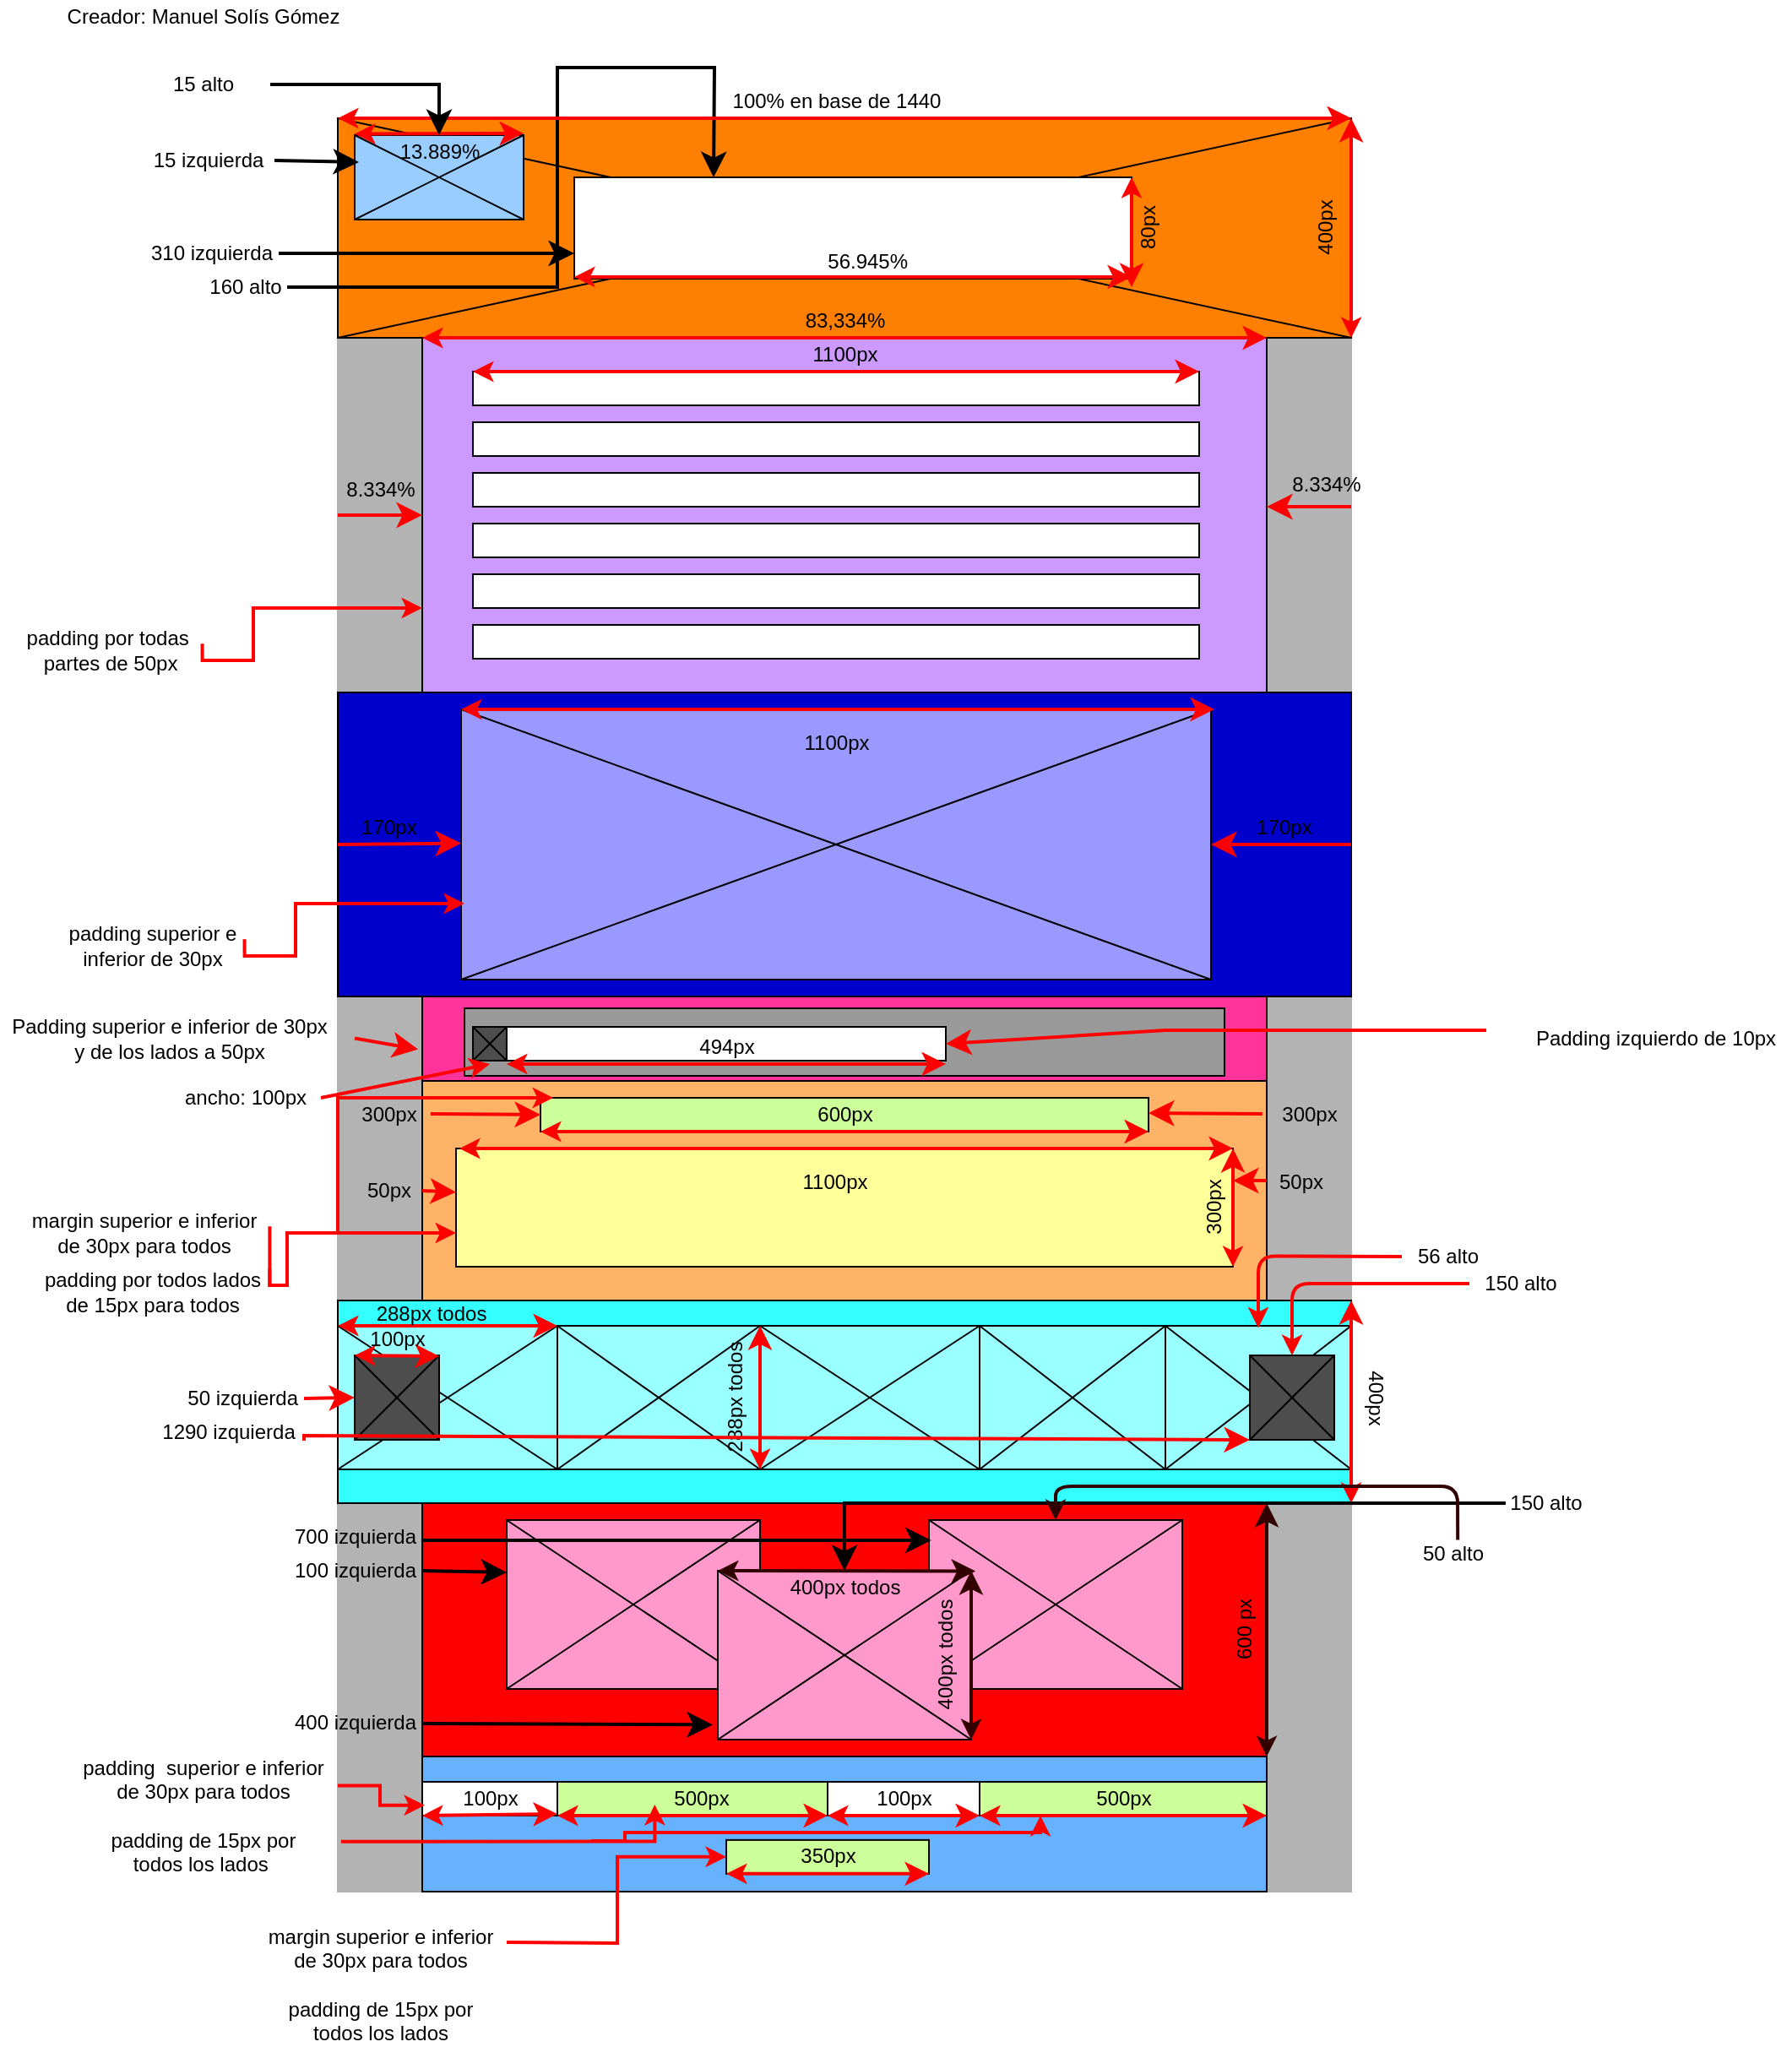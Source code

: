 <mxfile>
    <diagram id="HzTD8S2jFizd6N4z7d2w" name="Página-1">
        <mxGraphModel dx="845" dy="626" grid="1" gridSize="10" guides="1" tooltips="1" connect="1" arrows="1" fold="1" page="1" pageScale="1" pageWidth="827" pageHeight="1169" math="0" shadow="0">
            <root>
                <mxCell id="0"/>
                <mxCell id="1" parent="0"/>
                <mxCell id="hJbZo1aWGCKEWcaqYG83-1" value="" style="rounded=0;whiteSpace=wrap;html=1;strokeColor=#B3B3B3;fillColor=#B3B3B3;" parent="1" vertex="1">
                    <mxGeometry x="200" y="120" width="600" height="1050" as="geometry"/>
                </mxCell>
                <mxCell id="hJbZo1aWGCKEWcaqYG83-9" value="" style="rounded=0;whiteSpace=wrap;html=1;strokeColor=#000000;fillColor=#E6E6E6;" parent="1" vertex="1">
                    <mxGeometry x="250" y="250" width="500" height="390" as="geometry"/>
                </mxCell>
                <mxCell id="hJbZo1aWGCKEWcaqYG83-22" value="" style="rounded=0;whiteSpace=wrap;html=1;strokeColor=#000000;fillColor=#FF3399;gradientColor=none;" parent="1" vertex="1">
                    <mxGeometry x="250" y="640" width="500" height="530" as="geometry"/>
                </mxCell>
                <mxCell id="hJbZo1aWGCKEWcaqYG83-23" value="" style="rounded=0;whiteSpace=wrap;html=1;strokeColor=#000000;fillColor=#999999;gradientColor=none;" parent="1" vertex="1">
                    <mxGeometry x="275" y="647" width="450" height="40" as="geometry"/>
                </mxCell>
                <mxCell id="hJbZo1aWGCKEWcaqYG83-25" value="" style="rounded=0;whiteSpace=wrap;html=1;" parent="1" vertex="1">
                    <mxGeometry x="300" y="658" width="260" height="20" as="geometry"/>
                </mxCell>
                <mxCell id="hJbZo1aWGCKEWcaqYG83-35" value="" style="group" parent="1" vertex="1" connectable="0">
                    <mxGeometry x="200" y="120" width="610" height="130" as="geometry"/>
                </mxCell>
                <mxCell id="hJbZo1aWGCKEWcaqYG83-2" value="" style="rounded=0;whiteSpace=wrap;html=1;strokeColor=#000000;fillColor=#FF8000;" parent="hJbZo1aWGCKEWcaqYG83-35" vertex="1">
                    <mxGeometry width="600" height="130" as="geometry"/>
                </mxCell>
                <mxCell id="hJbZo1aWGCKEWcaqYG83-32" value="" style="endArrow=none;html=1;rounded=0;exitX=0;exitY=0;exitDx=0;exitDy=0;entryX=1;entryY=1;entryDx=0;entryDy=0;" parent="hJbZo1aWGCKEWcaqYG83-35" source="hJbZo1aWGCKEWcaqYG83-2" target="hJbZo1aWGCKEWcaqYG83-2" edge="1">
                    <mxGeometry width="50" height="50" relative="1" as="geometry">
                        <mxPoint x="20" y="20" as="sourcePoint"/>
                        <mxPoint x="120" y="70" as="targetPoint"/>
                    </mxGeometry>
                </mxCell>
                <mxCell id="hJbZo1aWGCKEWcaqYG83-34" value="" style="endArrow=none;html=1;rounded=0;exitX=0;exitY=1;exitDx=0;exitDy=0;entryX=1;entryY=0;entryDx=0;entryDy=0;" parent="hJbZo1aWGCKEWcaqYG83-35" source="hJbZo1aWGCKEWcaqYG83-2" target="hJbZo1aWGCKEWcaqYG83-2" edge="1">
                    <mxGeometry width="50" height="50" relative="1" as="geometry">
                        <mxPoint x="10" y="10" as="sourcePoint"/>
                        <mxPoint x="610" y="140" as="targetPoint"/>
                    </mxGeometry>
                </mxCell>
                <mxCell id="hJbZo1aWGCKEWcaqYG83-134" value="83,334%" style="text;html=1;align=center;verticalAlign=middle;resizable=0;points=[];autosize=1;strokeColor=none;fillColor=none;" parent="hJbZo1aWGCKEWcaqYG83-35" vertex="1">
                    <mxGeometry x="270" y="110" width="60" height="20" as="geometry"/>
                </mxCell>
                <mxCell id="18" value="80px" style="text;html=1;align=center;verticalAlign=middle;resizable=0;points=[];autosize=1;strokeColor=none;rotation=-90;" parent="hJbZo1aWGCKEWcaqYG83-35" vertex="1">
                    <mxGeometry x="460" y="55" width="40" height="20" as="geometry"/>
                </mxCell>
                <mxCell id="19" value="" style="endArrow=classic;html=1;rounded=0;endSize=9;targetPerimeterSpacing=1;strokeColor=#000000;strokeWidth=2;entryX=0.25;entryY=0;entryDx=0;entryDy=0;" parent="hJbZo1aWGCKEWcaqYG83-35" target="hJbZo1aWGCKEWcaqYG83-4" edge="1">
                    <mxGeometry width="50" height="50" relative="1" as="geometry">
                        <mxPoint x="-30" y="100" as="sourcePoint"/>
                        <mxPoint x="145" y="100" as="targetPoint"/>
                        <Array as="points">
                            <mxPoint x="130" y="100"/>
                            <mxPoint x="130" y="-30"/>
                            <mxPoint x="223" y="-30"/>
                        </Array>
                    </mxGeometry>
                </mxCell>
                <mxCell id="16" value="400px" style="text;html=1;align=center;verticalAlign=middle;resizable=0;points=[];autosize=1;strokeColor=none;rotation=-90;" parent="hJbZo1aWGCKEWcaqYG83-35" vertex="1">
                    <mxGeometry x="560" y="55" width="50" height="20" as="geometry"/>
                </mxCell>
                <mxCell id="hJbZo1aWGCKEWcaqYG83-4" value="" style="rounded=0;whiteSpace=wrap;html=1;" parent="1" vertex="1">
                    <mxGeometry x="340" y="155" width="330" height="60" as="geometry"/>
                </mxCell>
                <mxCell id="hJbZo1aWGCKEWcaqYG83-33" value="" style="group" parent="1" vertex="1" connectable="0">
                    <mxGeometry x="210" y="130" width="100" height="50" as="geometry"/>
                </mxCell>
                <mxCell id="hJbZo1aWGCKEWcaqYG83-3" value="" style="rounded=0;whiteSpace=wrap;html=1;strokeColor=#000000;fillColor=#99CCFF;" parent="hJbZo1aWGCKEWcaqYG83-33" vertex="1">
                    <mxGeometry width="100" height="50" as="geometry"/>
                </mxCell>
                <mxCell id="hJbZo1aWGCKEWcaqYG83-6" value="" style="endArrow=none;html=1;rounded=0;exitX=0;exitY=1;exitDx=0;exitDy=0;entryX=1;entryY=0;entryDx=0;entryDy=0;" parent="hJbZo1aWGCKEWcaqYG83-33" source="hJbZo1aWGCKEWcaqYG83-3" target="hJbZo1aWGCKEWcaqYG83-3" edge="1">
                    <mxGeometry width="50" height="50" relative="1" as="geometry">
                        <mxPoint x="20" y="50" as="sourcePoint"/>
                        <mxPoint x="70" as="targetPoint"/>
                    </mxGeometry>
                </mxCell>
                <mxCell id="hJbZo1aWGCKEWcaqYG83-7" value="" style="endArrow=none;html=1;rounded=0;exitX=0;exitY=0;exitDx=0;exitDy=0;entryX=1;entryY=1;entryDx=0;entryDy=0;" parent="hJbZo1aWGCKEWcaqYG83-33" source="hJbZo1aWGCKEWcaqYG83-3" target="hJbZo1aWGCKEWcaqYG83-3" edge="1">
                    <mxGeometry width="50" height="50" relative="1" as="geometry">
                        <mxPoint x="10" y="60" as="sourcePoint"/>
                        <mxPoint x="110" y="10" as="targetPoint"/>
                    </mxGeometry>
                </mxCell>
                <mxCell id="opukVP729gbeJaeNTls5-85" value="" style="endArrow=classic;startArrow=classic;html=1;rounded=0;endSize=8;strokeWidth=2;strokeColor=#FF0000;" parent="hJbZo1aWGCKEWcaqYG83-33" edge="1">
                    <mxGeometry width="50" height="50" relative="1" as="geometry">
                        <mxPoint y="-0.69" as="sourcePoint"/>
                        <mxPoint x="100" y="-1" as="targetPoint"/>
                    </mxGeometry>
                </mxCell>
                <mxCell id="opukVP729gbeJaeNTls5-86" value="13.889%" style="text;html=1;align=center;verticalAlign=middle;resizable=0;points=[];autosize=1;strokeColor=none;fillColor=none;" parent="hJbZo1aWGCKEWcaqYG83-33" vertex="1">
                    <mxGeometry x="20" width="60" height="20" as="geometry"/>
                </mxCell>
                <mxCell id="hJbZo1aWGCKEWcaqYG83-36" value="" style="group" parent="1" vertex="1" connectable="0">
                    <mxGeometry x="250" y="250" width="500" height="210" as="geometry"/>
                </mxCell>
                <mxCell id="hJbZo1aWGCKEWcaqYG83-15" value="" style="rounded=0;whiteSpace=wrap;html=1;strokeColor=#000000;fillColor=#CC99FF;" parent="hJbZo1aWGCKEWcaqYG83-36" vertex="1">
                    <mxGeometry width="500" height="210" as="geometry"/>
                </mxCell>
                <mxCell id="hJbZo1aWGCKEWcaqYG83-16" value="" style="rounded=0;whiteSpace=wrap;html=1;" parent="hJbZo1aWGCKEWcaqYG83-36" vertex="1">
                    <mxGeometry x="30" y="20" width="430" height="20" as="geometry"/>
                </mxCell>
                <mxCell id="hJbZo1aWGCKEWcaqYG83-17" value="" style="rounded=0;whiteSpace=wrap;html=1;" parent="hJbZo1aWGCKEWcaqYG83-36" vertex="1">
                    <mxGeometry x="30" y="50" width="430" height="20" as="geometry"/>
                </mxCell>
                <mxCell id="hJbZo1aWGCKEWcaqYG83-18" value="" style="rounded=0;whiteSpace=wrap;html=1;" parent="hJbZo1aWGCKEWcaqYG83-36" vertex="1">
                    <mxGeometry x="30" y="80" width="430" height="20" as="geometry"/>
                </mxCell>
                <mxCell id="hJbZo1aWGCKEWcaqYG83-19" value="" style="rounded=0;whiteSpace=wrap;html=1;" parent="hJbZo1aWGCKEWcaqYG83-36" vertex="1">
                    <mxGeometry x="30" y="110" width="430" height="20" as="geometry"/>
                </mxCell>
                <mxCell id="hJbZo1aWGCKEWcaqYG83-20" value="" style="rounded=0;whiteSpace=wrap;html=1;" parent="hJbZo1aWGCKEWcaqYG83-36" vertex="1">
                    <mxGeometry x="30" y="140" width="430" height="20" as="geometry"/>
                </mxCell>
                <mxCell id="hJbZo1aWGCKEWcaqYG83-21" value="" style="rounded=0;whiteSpace=wrap;html=1;" parent="hJbZo1aWGCKEWcaqYG83-36" vertex="1">
                    <mxGeometry x="30" y="170" width="430" height="20" as="geometry"/>
                </mxCell>
                <mxCell id="hJbZo1aWGCKEWcaqYG83-133" value="" style="endArrow=classic;startArrow=classic;html=1;rounded=0;endSize=8;strokeWidth=2;strokeColor=#FF0000;" parent="hJbZo1aWGCKEWcaqYG83-36" edge="1">
                    <mxGeometry width="50" height="50" relative="1" as="geometry">
                        <mxPoint as="sourcePoint"/>
                        <mxPoint x="500" as="targetPoint"/>
                    </mxGeometry>
                </mxCell>
                <mxCell id="hJbZo1aWGCKEWcaqYG83-140" value="1100px" style="text;html=1;align=center;verticalAlign=middle;resizable=0;points=[];autosize=1;strokeColor=none;fillColor=none;" parent="hJbZo1aWGCKEWcaqYG83-36" vertex="1">
                    <mxGeometry x="225" width="50" height="20" as="geometry"/>
                </mxCell>
                <mxCell id="hJbZo1aWGCKEWcaqYG83-42" value="" style="rounded=0;whiteSpace=wrap;html=1;strokeColor=#000000;fillColor=#FFB366;gradientColor=none;" parent="1" vertex="1">
                    <mxGeometry x="250" y="690" width="500" height="130" as="geometry"/>
                </mxCell>
                <mxCell id="hJbZo1aWGCKEWcaqYG83-29" value="" style="rounded=0;whiteSpace=wrap;html=1;strokeColor=#000000;fillColor=#FFFF99;gradientColor=none;" parent="1" vertex="1">
                    <mxGeometry x="270" y="730" width="460" height="70" as="geometry"/>
                </mxCell>
                <mxCell id="hJbZo1aWGCKEWcaqYG83-28" value="" style="rounded=0;whiteSpace=wrap;html=1;strokeColor=#000000;fillColor=#CCFF99;gradientColor=none;" parent="1" vertex="1">
                    <mxGeometry x="320" y="700" width="360" height="20" as="geometry"/>
                </mxCell>
                <mxCell id="hJbZo1aWGCKEWcaqYG83-43" value="" style="rounded=0;whiteSpace=wrap;html=1;strokeColor=#000000;fillColor=#33FFFF;gradientColor=none;" parent="1" vertex="1">
                    <mxGeometry x="200" y="820" width="600" height="120" as="geometry"/>
                </mxCell>
                <mxCell id="hJbZo1aWGCKEWcaqYG83-45" value="" style="group" parent="1" vertex="1" connectable="0">
                    <mxGeometry x="280" y="658" width="20" height="20" as="geometry"/>
                </mxCell>
                <mxCell id="hJbZo1aWGCKEWcaqYG83-24" value="" style="whiteSpace=wrap;html=1;aspect=fixed;strokeColor=#000000;fillColor=#4D4D4D;gradientColor=none;" parent="hJbZo1aWGCKEWcaqYG83-45" vertex="1">
                    <mxGeometry width="20" height="20" as="geometry"/>
                </mxCell>
                <mxCell id="hJbZo1aWGCKEWcaqYG83-26" value="" style="endArrow=none;html=1;rounded=0;entryX=0;entryY=0;entryDx=0;entryDy=0;exitX=0;exitY=1;exitDx=0;exitDy=0;" parent="hJbZo1aWGCKEWcaqYG83-45" source="hJbZo1aWGCKEWcaqYG83-24" target="hJbZo1aWGCKEWcaqYG83-25" edge="1">
                    <mxGeometry width="50" height="50" relative="1" as="geometry">
                        <mxPoint x="-10" y="50" as="sourcePoint"/>
                        <mxPoint x="40" as="targetPoint"/>
                    </mxGeometry>
                </mxCell>
                <mxCell id="hJbZo1aWGCKEWcaqYG83-27" value="" style="endArrow=none;html=1;rounded=0;entryX=0;entryY=1;entryDx=0;entryDy=0;exitX=0;exitY=0;exitDx=0;exitDy=0;" parent="hJbZo1aWGCKEWcaqYG83-45" source="hJbZo1aWGCKEWcaqYG83-24" target="hJbZo1aWGCKEWcaqYG83-25" edge="1">
                    <mxGeometry width="50" height="50" relative="1" as="geometry">
                        <mxPoint x="10" y="30" as="sourcePoint"/>
                        <mxPoint x="30.0" y="10" as="targetPoint"/>
                    </mxGeometry>
                </mxCell>
                <mxCell id="hJbZo1aWGCKEWcaqYG83-71" value="" style="group" parent="1" vertex="1" connectable="0">
                    <mxGeometry x="200" y="835" width="270" height="85" as="geometry"/>
                </mxCell>
                <mxCell id="hJbZo1aWGCKEWcaqYG83-66" value="" style="rounded=0;whiteSpace=wrap;html=1;strokeColor=#000000;fillColor=#99FFFF;gradientColor=none;" parent="hJbZo1aWGCKEWcaqYG83-71" vertex="1">
                    <mxGeometry width="130" height="85" as="geometry"/>
                </mxCell>
                <mxCell id="hJbZo1aWGCKEWcaqYG83-69" value="" style="endArrow=none;html=1;rounded=0;exitX=0;exitY=1;exitDx=0;exitDy=0;entryX=1;entryY=0;entryDx=0;entryDy=0;" parent="hJbZo1aWGCKEWcaqYG83-71" source="hJbZo1aWGCKEWcaqYG83-66" target="hJbZo1aWGCKEWcaqYG83-66" edge="1">
                    <mxGeometry width="50" height="50" relative="1" as="geometry">
                        <mxPoint x="30" y="75" as="sourcePoint"/>
                        <mxPoint x="80" y="25" as="targetPoint"/>
                    </mxGeometry>
                </mxCell>
                <mxCell id="hJbZo1aWGCKEWcaqYG83-70" value="" style="endArrow=none;html=1;rounded=0;exitX=0;exitY=0;exitDx=0;exitDy=0;entryX=1;entryY=1;entryDx=0;entryDy=0;" parent="hJbZo1aWGCKEWcaqYG83-71" source="hJbZo1aWGCKEWcaqYG83-66" target="hJbZo1aWGCKEWcaqYG83-66" edge="1">
                    <mxGeometry width="50" height="50" relative="1" as="geometry">
                        <mxPoint x="10" y="95" as="sourcePoint"/>
                        <mxPoint x="140" y="10" as="targetPoint"/>
                    </mxGeometry>
                </mxCell>
                <mxCell id="hJbZo1aWGCKEWcaqYG83-72" value="" style="group" parent="hJbZo1aWGCKEWcaqYG83-71" vertex="1" connectable="0">
                    <mxGeometry x="130" width="140" height="85" as="geometry"/>
                </mxCell>
                <mxCell id="hJbZo1aWGCKEWcaqYG83-73" value="" style="rounded=0;whiteSpace=wrap;html=1;strokeColor=#000000;fillColor=#99FFFF;gradientColor=none;" parent="hJbZo1aWGCKEWcaqYG83-72" vertex="1">
                    <mxGeometry width="120" height="85" as="geometry"/>
                </mxCell>
                <mxCell id="hJbZo1aWGCKEWcaqYG83-74" value="" style="endArrow=none;html=1;rounded=0;exitX=0;exitY=1;exitDx=0;exitDy=0;entryX=1;entryY=0;entryDx=0;entryDy=0;" parent="hJbZo1aWGCKEWcaqYG83-72" source="hJbZo1aWGCKEWcaqYG83-73" target="hJbZo1aWGCKEWcaqYG83-73" edge="1">
                    <mxGeometry width="50" height="50" relative="1" as="geometry">
                        <mxPoint x="27.692" y="75" as="sourcePoint"/>
                        <mxPoint x="73.846" y="25" as="targetPoint"/>
                    </mxGeometry>
                </mxCell>
                <mxCell id="hJbZo1aWGCKEWcaqYG83-75" value="" style="endArrow=none;html=1;rounded=0;exitX=0;exitY=0;exitDx=0;exitDy=0;entryX=1;entryY=1;entryDx=0;entryDy=0;" parent="hJbZo1aWGCKEWcaqYG83-72" source="hJbZo1aWGCKEWcaqYG83-73" target="hJbZo1aWGCKEWcaqYG83-73" edge="1">
                    <mxGeometry width="50" height="50" relative="1" as="geometry">
                        <mxPoint x="9.231" y="95" as="sourcePoint"/>
                        <mxPoint x="129.231" y="10" as="targetPoint"/>
                    </mxGeometry>
                </mxCell>
                <mxCell id="27" value="288px todos" style="text;html=1;align=center;verticalAlign=middle;resizable=0;points=[];autosize=1;strokeColor=none;fillColor=none;rotation=-90;" parent="hJbZo1aWGCKEWcaqYG83-72" vertex="1">
                    <mxGeometry x="65" y="32.5" width="80" height="20" as="geometry"/>
                </mxCell>
                <mxCell id="hJbZo1aWGCKEWcaqYG83-84" value="" style="group" parent="hJbZo1aWGCKEWcaqYG83-71" vertex="1" connectable="0">
                    <mxGeometry x="10" y="17.5" width="50" height="50" as="geometry"/>
                </mxCell>
                <mxCell id="hJbZo1aWGCKEWcaqYG83-85" value="" style="whiteSpace=wrap;html=1;aspect=fixed;strokeColor=#000000;fillColor=#4D4D4D;gradientColor=none;" parent="hJbZo1aWGCKEWcaqYG83-84" vertex="1">
                    <mxGeometry width="50" height="50" as="geometry"/>
                </mxCell>
                <mxCell id="hJbZo1aWGCKEWcaqYG83-86" value="" style="endArrow=none;html=1;rounded=0;" parent="hJbZo1aWGCKEWcaqYG83-84" edge="1">
                    <mxGeometry width="50" height="50" relative="1" as="geometry">
                        <mxPoint y="50" as="sourcePoint"/>
                        <mxPoint x="50" as="targetPoint"/>
                    </mxGeometry>
                </mxCell>
                <mxCell id="hJbZo1aWGCKEWcaqYG83-87" value="" style="endArrow=none;html=1;rounded=0;exitX=0;exitY=0;exitDx=0;exitDy=0;entryX=1;entryY=1;entryDx=0;entryDy=0;" parent="hJbZo1aWGCKEWcaqYG83-84" source="hJbZo1aWGCKEWcaqYG83-85" target="hJbZo1aWGCKEWcaqYG83-85" edge="1">
                    <mxGeometry width="50" height="50" relative="1" as="geometry">
                        <mxPoint x="10" y="60" as="sourcePoint"/>
                        <mxPoint x="60" y="10" as="targetPoint"/>
                    </mxGeometry>
                </mxCell>
                <mxCell id="opukVP729gbeJaeNTls5-36" value="" style="endArrow=classic;startArrow=classic;html=1;rounded=0;endSize=8;strokeWidth=2;strokeColor=#FF0000;" parent="hJbZo1aWGCKEWcaqYG83-71" edge="1">
                    <mxGeometry width="50" height="50" relative="1" as="geometry">
                        <mxPoint x="10" y="17.5" as="sourcePoint"/>
                        <mxPoint x="60" y="18" as="targetPoint"/>
                    </mxGeometry>
                </mxCell>
                <mxCell id="opukVP729gbeJaeNTls5-37" value="100px" style="text;html=1;align=center;verticalAlign=middle;resizable=0;points=[];autosize=1;strokeColor=none;fillColor=none;" parent="hJbZo1aWGCKEWcaqYG83-71" vertex="1">
                    <mxGeometry x="10" y="-2.5" width="50" height="20" as="geometry"/>
                </mxCell>
                <mxCell id="hJbZo1aWGCKEWcaqYG83-76" value="" style="group" parent="1" vertex="1" connectable="0">
                    <mxGeometry x="450" y="835" width="130" height="85" as="geometry"/>
                </mxCell>
                <mxCell id="hJbZo1aWGCKEWcaqYG83-77" value="" style="rounded=0;whiteSpace=wrap;html=1;strokeColor=#000000;fillColor=#99FFFF;gradientColor=none;" parent="hJbZo1aWGCKEWcaqYG83-76" vertex="1">
                    <mxGeometry width="130" height="85" as="geometry"/>
                </mxCell>
                <mxCell id="hJbZo1aWGCKEWcaqYG83-78" value="" style="endArrow=none;html=1;rounded=0;exitX=0;exitY=1;exitDx=0;exitDy=0;entryX=1;entryY=0;entryDx=0;entryDy=0;" parent="hJbZo1aWGCKEWcaqYG83-76" source="hJbZo1aWGCKEWcaqYG83-77" target="hJbZo1aWGCKEWcaqYG83-77" edge="1">
                    <mxGeometry width="50" height="50" relative="1" as="geometry">
                        <mxPoint x="30" y="75" as="sourcePoint"/>
                        <mxPoint x="80" y="25" as="targetPoint"/>
                    </mxGeometry>
                </mxCell>
                <mxCell id="hJbZo1aWGCKEWcaqYG83-79" value="" style="endArrow=none;html=1;rounded=0;exitX=0;exitY=0;exitDx=0;exitDy=0;entryX=1;entryY=1;entryDx=0;entryDy=0;" parent="hJbZo1aWGCKEWcaqYG83-76" source="hJbZo1aWGCKEWcaqYG83-77" target="hJbZo1aWGCKEWcaqYG83-77" edge="1">
                    <mxGeometry width="50" height="50" relative="1" as="geometry">
                        <mxPoint x="10" y="95" as="sourcePoint"/>
                        <mxPoint x="140.0" y="10" as="targetPoint"/>
                    </mxGeometry>
                </mxCell>
                <mxCell id="opukVP729gbeJaeNTls5-34" value="" style="endArrow=classic;startArrow=classic;html=1;rounded=0;endSize=8;strokeWidth=2;strokeColor=#FF0000;" parent="hJbZo1aWGCKEWcaqYG83-76" edge="1">
                    <mxGeometry width="50" height="50" relative="1" as="geometry">
                        <mxPoint x="-250" as="sourcePoint"/>
                        <mxPoint x="-120" as="targetPoint"/>
                    </mxGeometry>
                </mxCell>
                <mxCell id="hJbZo1aWGCKEWcaqYG83-80" value="" style="group" parent="1" vertex="1" connectable="0">
                    <mxGeometry x="580" y="835" width="220" height="85" as="geometry"/>
                </mxCell>
                <mxCell id="hJbZo1aWGCKEWcaqYG83-81" value="" style="rounded=0;whiteSpace=wrap;html=1;strokeColor=#000000;fillColor=#99FFFF;gradientColor=none;" parent="hJbZo1aWGCKEWcaqYG83-80" vertex="1">
                    <mxGeometry width="110" height="85" as="geometry"/>
                </mxCell>
                <mxCell id="hJbZo1aWGCKEWcaqYG83-82" value="" style="endArrow=none;html=1;rounded=0;exitX=0;exitY=1;exitDx=0;exitDy=0;entryX=1;entryY=0;entryDx=0;entryDy=0;" parent="hJbZo1aWGCKEWcaqYG83-80" source="hJbZo1aWGCKEWcaqYG83-81" target="hJbZo1aWGCKEWcaqYG83-81" edge="1">
                    <mxGeometry width="50" height="50" relative="1" as="geometry">
                        <mxPoint x="27.692" y="75" as="sourcePoint"/>
                        <mxPoint x="73.846" y="25" as="targetPoint"/>
                    </mxGeometry>
                </mxCell>
                <mxCell id="hJbZo1aWGCKEWcaqYG83-83" value="" style="endArrow=none;html=1;rounded=0;exitX=0;exitY=0;exitDx=0;exitDy=0;entryX=1;entryY=1;entryDx=0;entryDy=0;" parent="hJbZo1aWGCKEWcaqYG83-80" source="hJbZo1aWGCKEWcaqYG83-81" target="hJbZo1aWGCKEWcaqYG83-81" edge="1">
                    <mxGeometry width="50" height="50" relative="1" as="geometry">
                        <mxPoint x="9.231" y="95" as="sourcePoint"/>
                        <mxPoint x="129.231" y="10" as="targetPoint"/>
                    </mxGeometry>
                </mxCell>
                <mxCell id="hJbZo1aWGCKEWcaqYG83-95" value="" style="group" parent="hJbZo1aWGCKEWcaqYG83-80" vertex="1" connectable="0">
                    <mxGeometry x="110" width="110" height="85" as="geometry"/>
                </mxCell>
                <mxCell id="hJbZo1aWGCKEWcaqYG83-96" value="" style="rounded=0;whiteSpace=wrap;html=1;strokeColor=#000000;fillColor=#99FFFF;gradientColor=none;" parent="hJbZo1aWGCKEWcaqYG83-95" vertex="1">
                    <mxGeometry width="110" height="85" as="geometry"/>
                </mxCell>
                <mxCell id="hJbZo1aWGCKEWcaqYG83-97" value="" style="endArrow=none;html=1;rounded=0;exitX=0;exitY=1;exitDx=0;exitDy=0;entryX=1;entryY=0;entryDx=0;entryDy=0;" parent="hJbZo1aWGCKEWcaqYG83-95" source="hJbZo1aWGCKEWcaqYG83-96" target="hJbZo1aWGCKEWcaqYG83-96" edge="1">
                    <mxGeometry width="50" height="50" relative="1" as="geometry">
                        <mxPoint x="25.385" y="75" as="sourcePoint"/>
                        <mxPoint x="67.692" y="25" as="targetPoint"/>
                    </mxGeometry>
                </mxCell>
                <mxCell id="hJbZo1aWGCKEWcaqYG83-98" value="" style="endArrow=none;html=1;rounded=0;exitX=0;exitY=0;exitDx=0;exitDy=0;entryX=1;entryY=1;entryDx=0;entryDy=0;" parent="hJbZo1aWGCKEWcaqYG83-95" source="hJbZo1aWGCKEWcaqYG83-96" target="hJbZo1aWGCKEWcaqYG83-96" edge="1">
                    <mxGeometry width="50" height="50" relative="1" as="geometry">
                        <mxPoint x="8.462" y="95" as="sourcePoint"/>
                        <mxPoint x="118.462" y="10" as="targetPoint"/>
                    </mxGeometry>
                </mxCell>
                <mxCell id="hJbZo1aWGCKEWcaqYG83-103" value="" style="group" parent="hJbZo1aWGCKEWcaqYG83-95" vertex="1" connectable="0">
                    <mxGeometry x="50" y="17.5" width="50" height="50" as="geometry"/>
                </mxCell>
                <mxCell id="hJbZo1aWGCKEWcaqYG83-104" value="" style="whiteSpace=wrap;html=1;aspect=fixed;strokeColor=#000000;fillColor=#4D4D4D;gradientColor=none;" parent="hJbZo1aWGCKEWcaqYG83-103" vertex="1">
                    <mxGeometry width="50" height="50" as="geometry"/>
                </mxCell>
                <mxCell id="hJbZo1aWGCKEWcaqYG83-105" value="" style="endArrow=none;html=1;rounded=0;" parent="hJbZo1aWGCKEWcaqYG83-103" edge="1">
                    <mxGeometry width="50" height="50" relative="1" as="geometry">
                        <mxPoint y="50" as="sourcePoint"/>
                        <mxPoint x="50" as="targetPoint"/>
                    </mxGeometry>
                </mxCell>
                <mxCell id="hJbZo1aWGCKEWcaqYG83-106" value="" style="endArrow=none;html=1;rounded=0;exitX=0;exitY=0;exitDx=0;exitDy=0;entryX=1;entryY=1;entryDx=0;entryDy=0;" parent="hJbZo1aWGCKEWcaqYG83-103" source="hJbZo1aWGCKEWcaqYG83-104" target="hJbZo1aWGCKEWcaqYG83-104" edge="1">
                    <mxGeometry width="50" height="50" relative="1" as="geometry">
                        <mxPoint x="10" y="60" as="sourcePoint"/>
                        <mxPoint x="60" y="10" as="targetPoint"/>
                    </mxGeometry>
                </mxCell>
                <mxCell id="hJbZo1aWGCKEWcaqYG83-94" value="" style="rounded=0;whiteSpace=wrap;html=1;strokeColor=#000000;fillColor=#FF0000;gradientColor=none;" parent="1" vertex="1">
                    <mxGeometry x="250" y="940" width="500" height="150" as="geometry"/>
                </mxCell>
                <mxCell id="hJbZo1aWGCKEWcaqYG83-119" value="" style="group" parent="1" vertex="1" connectable="0">
                    <mxGeometry x="300" y="950" width="150" height="100" as="geometry"/>
                </mxCell>
                <mxCell id="hJbZo1aWGCKEWcaqYG83-110" value="" style="rounded=0;whiteSpace=wrap;html=1;strokeColor=#000000;fillColor=#FF99CC;gradientColor=none;" parent="hJbZo1aWGCKEWcaqYG83-119" vertex="1">
                    <mxGeometry width="150" height="100" as="geometry"/>
                </mxCell>
                <mxCell id="hJbZo1aWGCKEWcaqYG83-117" value="" style="endArrow=none;html=1;rounded=0;entryX=1;entryY=1;entryDx=0;entryDy=0;exitX=0;exitY=0;exitDx=0;exitDy=0;" parent="hJbZo1aWGCKEWcaqYG83-119" source="hJbZo1aWGCKEWcaqYG83-110" target="hJbZo1aWGCKEWcaqYG83-110" edge="1">
                    <mxGeometry width="50" height="50" relative="1" as="geometry">
                        <mxPoint x="260" y="10" as="sourcePoint"/>
                        <mxPoint x="410" y="110" as="targetPoint"/>
                    </mxGeometry>
                </mxCell>
                <mxCell id="hJbZo1aWGCKEWcaqYG83-118" value="" style="endArrow=none;html=1;rounded=0;entryX=1;entryY=0;entryDx=0;entryDy=0;exitX=0;exitY=1;exitDx=0;exitDy=0;" parent="hJbZo1aWGCKEWcaqYG83-119" source="hJbZo1aWGCKEWcaqYG83-110" target="hJbZo1aWGCKEWcaqYG83-110" edge="1">
                    <mxGeometry width="50" height="50" relative="1" as="geometry">
                        <mxPoint x="260" y="110" as="sourcePoint"/>
                        <mxPoint x="410" y="10" as="targetPoint"/>
                    </mxGeometry>
                </mxCell>
                <mxCell id="opukVP729gbeJaeNTls5-59" value="" style="endArrow=classic;html=1;rounded=0;endSize=9;targetPerimeterSpacing=1;strokeColor=#000000;strokeWidth=2;" parent="hJbZo1aWGCKEWcaqYG83-119" edge="1">
                    <mxGeometry width="50" height="50" relative="1" as="geometry">
                        <mxPoint x="-50" y="30" as="sourcePoint"/>
                        <mxPoint y="31" as="targetPoint"/>
                        <Array as="points">
                            <mxPoint x="-50" y="30"/>
                        </Array>
                    </mxGeometry>
                </mxCell>
                <mxCell id="hJbZo1aWGCKEWcaqYG83-120" value="" style="group" parent="1" vertex="1" connectable="0">
                    <mxGeometry x="550" y="950" width="150" height="100" as="geometry"/>
                </mxCell>
                <mxCell id="hJbZo1aWGCKEWcaqYG83-109" value="" style="rounded=0;whiteSpace=wrap;html=1;strokeColor=#000000;fillColor=#FF99CC;gradientColor=none;" parent="hJbZo1aWGCKEWcaqYG83-120" vertex="1">
                    <mxGeometry width="150" height="100" as="geometry"/>
                </mxCell>
                <mxCell id="hJbZo1aWGCKEWcaqYG83-114" value="" style="endArrow=none;html=1;rounded=0;entryX=1;entryY=0;entryDx=0;entryDy=0;exitX=0;exitY=1;exitDx=0;exitDy=0;" parent="hJbZo1aWGCKEWcaqYG83-120" source="hJbZo1aWGCKEWcaqYG83-109" edge="1">
                    <mxGeometry width="50" height="50" relative="1" as="geometry">
                        <mxPoint y="100" as="sourcePoint"/>
                        <mxPoint x="150" as="targetPoint"/>
                    </mxGeometry>
                </mxCell>
                <mxCell id="hJbZo1aWGCKEWcaqYG83-116" value="" style="endArrow=none;html=1;rounded=0;entryX=1;entryY=1;entryDx=0;entryDy=0;exitX=0;exitY=0;exitDx=0;exitDy=0;" parent="hJbZo1aWGCKEWcaqYG83-120" source="hJbZo1aWGCKEWcaqYG83-109" target="hJbZo1aWGCKEWcaqYG83-109" edge="1">
                    <mxGeometry width="50" height="50" relative="1" as="geometry">
                        <mxPoint x="-115" y="40" as="sourcePoint"/>
                        <mxPoint x="35" y="140" as="targetPoint"/>
                    </mxGeometry>
                </mxCell>
                <mxCell id="hJbZo1aWGCKEWcaqYG83-122" value="" style="group" parent="1" vertex="1" connectable="0">
                    <mxGeometry x="425" y="980" width="155" height="100" as="geometry"/>
                </mxCell>
                <mxCell id="hJbZo1aWGCKEWcaqYG83-108" value="" style="rounded=0;whiteSpace=wrap;html=1;strokeColor=#000000;fillColor=#FF99CC;gradientColor=none;" parent="hJbZo1aWGCKEWcaqYG83-122" vertex="1">
                    <mxGeometry width="150" height="100" as="geometry"/>
                </mxCell>
                <mxCell id="hJbZo1aWGCKEWcaqYG83-113" value="" style="endArrow=none;html=1;rounded=0;entryX=1;entryY=0;entryDx=0;entryDy=0;exitX=0;exitY=1;exitDx=0;exitDy=0;" parent="hJbZo1aWGCKEWcaqYG83-122" source="hJbZo1aWGCKEWcaqYG83-108" target="hJbZo1aWGCKEWcaqYG83-108" edge="1">
                    <mxGeometry width="50" height="50" relative="1" as="geometry">
                        <mxPoint x="55" y="90" as="sourcePoint"/>
                        <mxPoint x="105" y="40" as="targetPoint"/>
                    </mxGeometry>
                </mxCell>
                <mxCell id="hJbZo1aWGCKEWcaqYG83-115" value="" style="endArrow=none;html=1;rounded=0;entryX=1;entryY=1;entryDx=0;entryDy=0;exitX=0;exitY=0;exitDx=0;exitDy=0;" parent="hJbZo1aWGCKEWcaqYG83-122" source="hJbZo1aWGCKEWcaqYG83-108" target="hJbZo1aWGCKEWcaqYG83-108" edge="1">
                    <mxGeometry width="50" height="50" relative="1" as="geometry">
                        <mxPoint x="10" y="110" as="sourcePoint"/>
                        <mxPoint x="160" y="10" as="targetPoint"/>
                    </mxGeometry>
                </mxCell>
                <mxCell id="opukVP729gbeJaeNTls5-38" value="" style="endArrow=classic;startArrow=classic;html=1;rounded=0;endSize=8;strokeWidth=2;exitX=0;exitY=0;exitDx=0;exitDy=0;entryX=1.017;entryY=0.003;entryDx=0;entryDy=0;entryPerimeter=0;strokeColor=#330000;" parent="hJbZo1aWGCKEWcaqYG83-122" source="hJbZo1aWGCKEWcaqYG83-108" target="hJbZo1aWGCKEWcaqYG83-108" edge="1">
                    <mxGeometry width="50" height="50" relative="1" as="geometry">
                        <mxPoint x="10" y="7" as="sourcePoint"/>
                        <mxPoint x="145" as="targetPoint"/>
                    </mxGeometry>
                </mxCell>
                <mxCell id="opukVP729gbeJaeNTls5-39" value="400px todos" style="text;html=1;align=center;verticalAlign=middle;resizable=0;points=[];autosize=1;strokeColor=none;fillColor=none;" parent="hJbZo1aWGCKEWcaqYG83-122" vertex="1">
                    <mxGeometry x="35" width="80" height="20" as="geometry"/>
                </mxCell>
                <mxCell id="7" value="400px todos" style="text;html=1;align=center;verticalAlign=middle;resizable=0;points=[];autosize=1;strokeColor=none;fillColor=none;rotation=-90;" parent="hJbZo1aWGCKEWcaqYG83-122" vertex="1">
                    <mxGeometry x="95" y="40" width="80" height="20" as="geometry"/>
                </mxCell>
                <mxCell id="hJbZo1aWGCKEWcaqYG83-123" value="" style="rounded=0;whiteSpace=wrap;html=1;strokeColor=#000000;fillColor=#66B2FF;gradientColor=none;" parent="1" vertex="1">
                    <mxGeometry x="250" y="1090" width="500" height="80" as="geometry"/>
                </mxCell>
                <mxCell id="hJbZo1aWGCKEWcaqYG83-124" value="" style="rounded=0;whiteSpace=wrap;html=1;" parent="1" vertex="1">
                    <mxGeometry x="250" y="1105" width="80" height="20" as="geometry"/>
                </mxCell>
                <mxCell id="hJbZo1aWGCKEWcaqYG83-125" value="" style="rounded=0;whiteSpace=wrap;html=1;" parent="1" vertex="1">
                    <mxGeometry x="490" y="1105" width="90" height="20" as="geometry"/>
                </mxCell>
                <mxCell id="hJbZo1aWGCKEWcaqYG83-126" value="" style="rounded=0;whiteSpace=wrap;html=1;fillColor=#CCFF99;" parent="1" vertex="1">
                    <mxGeometry x="330" y="1105" width="160" height="20" as="geometry"/>
                </mxCell>
                <mxCell id="hJbZo1aWGCKEWcaqYG83-127" value="" style="rounded=0;whiteSpace=wrap;html=1;fillColor=#CCFF99;" parent="1" vertex="1">
                    <mxGeometry x="580" y="1105" width="170" height="20" as="geometry"/>
                </mxCell>
                <mxCell id="hJbZo1aWGCKEWcaqYG83-129" value="" style="rounded=0;whiteSpace=wrap;html=1;strokeColor=#000000;fillColor=#CCFF99;gradientColor=none;" parent="1" vertex="1">
                    <mxGeometry x="430" y="1139.43" width="120" height="20" as="geometry"/>
                </mxCell>
                <mxCell id="hJbZo1aWGCKEWcaqYG83-131" value="" style="endArrow=classic;startArrow=classic;html=1;rounded=0;entryX=1;entryY=0;entryDx=0;entryDy=0;endSize=8;strokeWidth=2;strokeColor=#FF0000;" parent="1" target="hJbZo1aWGCKEWcaqYG83-2" edge="1">
                    <mxGeometry width="50" height="50" relative="1" as="geometry">
                        <mxPoint x="200" y="120" as="sourcePoint"/>
                        <mxPoint x="250" y="70" as="targetPoint"/>
                    </mxGeometry>
                </mxCell>
                <mxCell id="hJbZo1aWGCKEWcaqYG83-132" value="100% en base de 1440" style="text;html=1;align=center;verticalAlign=middle;resizable=0;points=[];autosize=1;strokeColor=none;fillColor=none;" parent="1" vertex="1">
                    <mxGeometry x="425" y="100" width="140" height="20" as="geometry"/>
                </mxCell>
                <mxCell id="hJbZo1aWGCKEWcaqYG83-135" value="" style="endArrow=classic;html=1;rounded=0;endSize=9;targetPerimeterSpacing=1;strokeColor=#FF0000;strokeWidth=2;entryX=0;entryY=0.5;entryDx=0;entryDy=0;" parent="1" target="hJbZo1aWGCKEWcaqYG83-15" edge="1">
                    <mxGeometry width="50" height="50" relative="1" as="geometry">
                        <mxPoint x="200" y="355" as="sourcePoint"/>
                        <mxPoint x="140" y="320" as="targetPoint"/>
                    </mxGeometry>
                </mxCell>
                <mxCell id="hJbZo1aWGCKEWcaqYG83-136" value="8.334%" style="text;html=1;align=center;verticalAlign=middle;resizable=0;points=[];autosize=1;strokeColor=none;fillColor=none;" parent="1" vertex="1">
                    <mxGeometry x="195" y="330" width="60" height="20" as="geometry"/>
                </mxCell>
                <mxCell id="hJbZo1aWGCKEWcaqYG83-137" value="" style="endArrow=classic;html=1;rounded=0;endSize=9;targetPerimeterSpacing=1;strokeColor=#FF0000;strokeWidth=2;" parent="1" edge="1">
                    <mxGeometry width="50" height="50" relative="1" as="geometry">
                        <mxPoint x="800" y="350" as="sourcePoint"/>
                        <mxPoint x="750" y="350" as="targetPoint"/>
                    </mxGeometry>
                </mxCell>
                <mxCell id="hJbZo1aWGCKEWcaqYG83-139" value="" style="endArrow=classic;startArrow=classic;html=1;rounded=0;entryX=1;entryY=0;entryDx=0;entryDy=0;endSize=8;strokeWidth=2;strokeColor=#FF0000;" parent="1" target="hJbZo1aWGCKEWcaqYG83-16" edge="1">
                    <mxGeometry width="50" height="50" relative="1" as="geometry">
                        <mxPoint x="280" y="270" as="sourcePoint"/>
                        <mxPoint x="870" y="270" as="targetPoint"/>
                    </mxGeometry>
                </mxCell>
                <mxCell id="opukVP729gbeJaeNTls5-3" value="" style="group" parent="1" vertex="1" connectable="0">
                    <mxGeometry x="200" y="460" width="600" height="180" as="geometry"/>
                </mxCell>
                <mxCell id="hJbZo1aWGCKEWcaqYG83-11" value="" style="rounded=0;whiteSpace=wrap;html=1;strokeColor=#000000;fillColor=#0000CC;" parent="opukVP729gbeJaeNTls5-3" vertex="1">
                    <mxGeometry width="600" height="180" as="geometry"/>
                </mxCell>
                <mxCell id="hJbZo1aWGCKEWcaqYG83-37" value="" style="group" parent="opukVP729gbeJaeNTls5-3" vertex="1" connectable="0">
                    <mxGeometry x="73" y="10" width="444.0" height="160" as="geometry"/>
                </mxCell>
                <mxCell id="hJbZo1aWGCKEWcaqYG83-12" value="" style="rounded=0;whiteSpace=wrap;html=1;strokeColor=#000000;fillColor=#9999FF;" parent="hJbZo1aWGCKEWcaqYG83-37" vertex="1">
                    <mxGeometry width="444.0" height="160" as="geometry"/>
                </mxCell>
                <mxCell id="hJbZo1aWGCKEWcaqYG83-13" value="" style="endArrow=none;html=1;rounded=0;exitX=1;exitY=0;exitDx=0;exitDy=0;entryX=0;entryY=1;entryDx=0;entryDy=0;" parent="hJbZo1aWGCKEWcaqYG83-37" source="hJbZo1aWGCKEWcaqYG83-12" target="hJbZo1aWGCKEWcaqYG83-12" edge="1">
                    <mxGeometry width="50" height="50" relative="1" as="geometry">
                        <mxPoint x="162" y="130" as="sourcePoint"/>
                        <mxPoint x="282" y="80" as="targetPoint"/>
                    </mxGeometry>
                </mxCell>
                <mxCell id="hJbZo1aWGCKEWcaqYG83-14" value="" style="endArrow=none;html=1;rounded=0;exitX=0;exitY=0;exitDx=0;exitDy=0;entryX=1;entryY=1;entryDx=0;entryDy=0;" parent="hJbZo1aWGCKEWcaqYG83-37" source="hJbZo1aWGCKEWcaqYG83-12" target="hJbZo1aWGCKEWcaqYG83-12" edge="1">
                    <mxGeometry width="50" height="50" relative="1" as="geometry">
                        <mxPoint x="162" y="80" as="sourcePoint"/>
                        <mxPoint x="282" y="130" as="targetPoint"/>
                    </mxGeometry>
                </mxCell>
                <mxCell id="opukVP729gbeJaeNTls5-2" value="" style="endArrow=classic;startArrow=classic;html=1;rounded=0;endSize=8;strokeWidth=2;strokeColor=#FF0000;" parent="hJbZo1aWGCKEWcaqYG83-37" edge="1">
                    <mxGeometry width="50" height="50" relative="1" as="geometry">
                        <mxPoint as="sourcePoint"/>
                        <mxPoint x="446" as="targetPoint"/>
                    </mxGeometry>
                </mxCell>
                <mxCell id="opukVP729gbeJaeNTls5-4" value="1100px" style="text;html=1;align=center;verticalAlign=middle;resizable=0;points=[];autosize=1;strokeColor=none;fillColor=none;" parent="hJbZo1aWGCKEWcaqYG83-37" vertex="1">
                    <mxGeometry x="197" y="10" width="50" height="20" as="geometry"/>
                </mxCell>
                <mxCell id="opukVP729gbeJaeNTls5-7" value="" style="endArrow=classic;html=1;rounded=0;endSize=9;targetPerimeterSpacing=1;strokeColor=#FF0000;strokeWidth=2;entryX=1;entryY=0.5;entryDx=0;entryDy=0;exitX=0;exitY=0.5;exitDx=0;exitDy=0;" parent="hJbZo1aWGCKEWcaqYG83-37" source="hJbZo1aWGCKEWcaqYG83-11" edge="1">
                    <mxGeometry width="50" height="50" relative="1" as="geometry">
                        <mxPoint x="83" y="79.29" as="sourcePoint"/>
                        <mxPoint x="-2.274e-13" y="79.29" as="targetPoint"/>
                    </mxGeometry>
                </mxCell>
                <mxCell id="opukVP729gbeJaeNTls5-5" value="" style="endArrow=classic;html=1;rounded=0;endSize=9;targetPerimeterSpacing=1;strokeColor=#FF0000;strokeWidth=2;entryX=1;entryY=0.5;entryDx=0;entryDy=0;exitX=1;exitY=0.5;exitDx=0;exitDy=0;" parent="opukVP729gbeJaeNTls5-3" source="hJbZo1aWGCKEWcaqYG83-11" target="hJbZo1aWGCKEWcaqYG83-12" edge="1">
                    <mxGeometry width="50" height="50" relative="1" as="geometry">
                        <mxPoint x="560" y="-20" as="sourcePoint"/>
                        <mxPoint x="520" y="-20" as="targetPoint"/>
                    </mxGeometry>
                </mxCell>
                <mxCell id="opukVP729gbeJaeNTls5-6" value="170px" style="text;html=1;align=center;verticalAlign=middle;resizable=0;points=[];autosize=1;strokeColor=none;fillColor=none;" parent="opukVP729gbeJaeNTls5-3" vertex="1">
                    <mxGeometry x="535" y="70" width="50" height="20" as="geometry"/>
                </mxCell>
                <mxCell id="opukVP729gbeJaeNTls5-8" value="170px" style="text;html=1;align=center;verticalAlign=middle;resizable=0;points=[];autosize=1;strokeColor=none;fillColor=none;" parent="opukVP729gbeJaeNTls5-3" vertex="1">
                    <mxGeometry x="5" y="70" width="50" height="20" as="geometry"/>
                </mxCell>
                <mxCell id="opukVP729gbeJaeNTls5-14" value="Padding superior e inferior de 30px&lt;br&gt;y de los lados a 50px" style="text;html=1;align=center;verticalAlign=middle;resizable=0;points=[];autosize=1;strokeColor=none;fillColor=none;" parent="1" vertex="1">
                    <mxGeometry y="650" width="200" height="30" as="geometry"/>
                </mxCell>
                <mxCell id="opukVP729gbeJaeNTls5-15" value="" style="endArrow=classic;html=1;rounded=0;endSize=9;targetPerimeterSpacing=1;strokeColor=#FF0000;strokeWidth=2;exitX=1.05;exitY=0.493;exitDx=0;exitDy=0;exitPerimeter=0;entryX=-0.005;entryY=0.059;entryDx=0;entryDy=0;entryPerimeter=0;" parent="1" source="opukVP729gbeJaeNTls5-14" target="hJbZo1aWGCKEWcaqYG83-22" edge="1">
                    <mxGeometry width="50" height="50" relative="1" as="geometry">
                        <mxPoint x="760" y="689" as="sourcePoint"/>
                        <mxPoint x="270" y="680" as="targetPoint"/>
                    </mxGeometry>
                </mxCell>
                <mxCell id="opukVP729gbeJaeNTls5-16" value="" style="endArrow=classic;startArrow=classic;html=1;rounded=0;endSize=8;strokeWidth=2;strokeColor=#FF0000;" parent="1" edge="1">
                    <mxGeometry width="50" height="50" relative="1" as="geometry">
                        <mxPoint x="300" y="680" as="sourcePoint"/>
                        <mxPoint x="560" y="680" as="targetPoint"/>
                    </mxGeometry>
                </mxCell>
                <mxCell id="opukVP729gbeJaeNTls5-18" value="494px" style="text;html=1;align=center;verticalAlign=middle;resizable=0;points=[];autosize=1;strokeColor=none;fillColor=none;" parent="1" vertex="1">
                    <mxGeometry x="405" y="660" width="50" height="20" as="geometry"/>
                </mxCell>
                <mxCell id="opukVP729gbeJaeNTls5-20" value="" style="endArrow=classic;html=1;rounded=0;strokeColor=#FF0000;strokeWidth=2;" parent="1" edge="1">
                    <mxGeometry width="50" height="50" relative="1" as="geometry">
                        <mxPoint x="190" y="700" as="sourcePoint"/>
                        <mxPoint x="290" y="680" as="targetPoint"/>
                    </mxGeometry>
                </mxCell>
                <mxCell id="opukVP729gbeJaeNTls5-21" value="ancho: 100px" style="text;html=1;align=center;verticalAlign=middle;resizable=0;points=[];autosize=1;strokeColor=none;fillColor=none;" parent="1" vertex="1">
                    <mxGeometry x="100" y="690" width="90" height="20" as="geometry"/>
                </mxCell>
                <mxCell id="opukVP729gbeJaeNTls5-22" value="" style="endArrow=classic;startArrow=classic;html=1;rounded=0;endSize=8;strokeWidth=2;strokeColor=#FF0000;entryX=1;entryY=1;entryDx=0;entryDy=0;" parent="1" target="hJbZo1aWGCKEWcaqYG83-28" edge="1">
                    <mxGeometry width="50" height="50" relative="1" as="geometry">
                        <mxPoint x="320" y="720" as="sourcePoint"/>
                        <mxPoint x="580" y="720" as="targetPoint"/>
                    </mxGeometry>
                </mxCell>
                <mxCell id="opukVP729gbeJaeNTls5-23" value="600px" style="text;html=1;align=center;verticalAlign=middle;resizable=0;points=[];autosize=1;strokeColor=none;fillColor=none;" parent="1" vertex="1">
                    <mxGeometry x="475" y="700" width="50" height="20" as="geometry"/>
                </mxCell>
                <mxCell id="opukVP729gbeJaeNTls5-24" value="" style="endArrow=classic;startArrow=classic;html=1;rounded=0;endSize=8;strokeWidth=2;strokeColor=#FF0000;entryX=1;entryY=0;entryDx=0;entryDy=0;" parent="1" target="hJbZo1aWGCKEWcaqYG83-29" edge="1">
                    <mxGeometry width="50" height="50" relative="1" as="geometry">
                        <mxPoint x="272" y="730" as="sourcePoint"/>
                        <mxPoint x="718" y="730" as="targetPoint"/>
                    </mxGeometry>
                </mxCell>
                <mxCell id="opukVP729gbeJaeNTls5-25" value="1100px" style="text;html=1;align=center;verticalAlign=middle;resizable=0;points=[];autosize=1;strokeColor=none;fillColor=none;" parent="1" vertex="1">
                    <mxGeometry x="469" y="740" width="50" height="20" as="geometry"/>
                </mxCell>
                <mxCell id="opukVP729gbeJaeNTls5-26" value="" style="endArrow=classic;html=1;rounded=0;endSize=9;targetPerimeterSpacing=1;strokeColor=#FF0000;strokeWidth=2;entryX=1;entryY=0.5;entryDx=0;entryDy=0;exitX=-0.052;exitY=0.476;exitDx=0;exitDy=0;exitPerimeter=0;" parent="1" source="opukVP729gbeJaeNTls5-27" edge="1">
                    <mxGeometry width="50" height="50" relative="1" as="geometry">
                        <mxPoint x="710" y="709" as="sourcePoint"/>
                        <mxPoint x="680.0" y="709" as="targetPoint"/>
                    </mxGeometry>
                </mxCell>
                <mxCell id="opukVP729gbeJaeNTls5-27" value="300px" style="text;html=1;align=center;verticalAlign=middle;resizable=0;points=[];autosize=1;strokeColor=none;fillColor=none;" parent="1" vertex="1">
                    <mxGeometry x="750" y="700" width="50" height="20" as="geometry"/>
                </mxCell>
                <mxCell id="opukVP729gbeJaeNTls5-28" value="" style="endArrow=classic;html=1;rounded=0;endSize=9;targetPerimeterSpacing=1;strokeColor=#FF0000;strokeWidth=2;entryX=1;entryY=0.5;entryDx=0;entryDy=0;" parent="1" edge="1">
                    <mxGeometry width="50" height="50" relative="1" as="geometry">
                        <mxPoint x="750" y="749" as="sourcePoint"/>
                        <mxPoint x="730.0" y="749" as="targetPoint"/>
                    </mxGeometry>
                </mxCell>
                <mxCell id="opukVP729gbeJaeNTls5-29" value="50px" style="text;html=1;align=center;verticalAlign=middle;resizable=0;points=[];autosize=1;strokeColor=none;fillColor=none;" parent="1" vertex="1">
                    <mxGeometry x="750" y="740" width="40" height="20" as="geometry"/>
                </mxCell>
                <mxCell id="opukVP729gbeJaeNTls5-30" value="" style="endArrow=classic;html=1;rounded=0;endSize=9;targetPerimeterSpacing=1;strokeColor=#FF0000;strokeWidth=2;entryX=0;entryY=0.5;entryDx=0;entryDy=0;exitX=0.998;exitY=0.476;exitDx=0;exitDy=0;exitPerimeter=0;" parent="1" source="opukVP729gbeJaeNTls5-31" target="hJbZo1aWGCKEWcaqYG83-28" edge="1">
                    <mxGeometry width="50" height="50" relative="1" as="geometry">
                        <mxPoint x="170" y="709" as="sourcePoint"/>
                        <mxPoint x="140.0" y="709" as="targetPoint"/>
                    </mxGeometry>
                </mxCell>
                <mxCell id="opukVP729gbeJaeNTls5-31" value="300px" style="text;html=1;align=center;verticalAlign=middle;resizable=0;points=[];autosize=1;strokeColor=none;fillColor=none;" parent="1" vertex="1">
                    <mxGeometry x="205" y="700" width="50" height="20" as="geometry"/>
                </mxCell>
                <mxCell id="opukVP729gbeJaeNTls5-32" value="" style="endArrow=classic;html=1;rounded=0;endSize=9;targetPerimeterSpacing=1;strokeColor=#FF0000;strokeWidth=2;entryX=0;entryY=0.369;entryDx=0;entryDy=0;exitX=0;exitY=0.5;exitDx=0;exitDy=0;entryPerimeter=0;" parent="1" source="hJbZo1aWGCKEWcaqYG83-42" target="hJbZo1aWGCKEWcaqYG83-29" edge="1">
                    <mxGeometry width="50" height="50" relative="1" as="geometry">
                        <mxPoint x="760" y="759" as="sourcePoint"/>
                        <mxPoint x="740.0" y="759" as="targetPoint"/>
                    </mxGeometry>
                </mxCell>
                <mxCell id="opukVP729gbeJaeNTls5-33" value="50px" style="text;html=1;align=center;verticalAlign=middle;resizable=0;points=[];autosize=1;strokeColor=none;fillColor=none;" parent="1" vertex="1">
                    <mxGeometry x="210" y="745" width="40" height="20" as="geometry"/>
                </mxCell>
                <mxCell id="opukVP729gbeJaeNTls5-35" value="288px todos" style="text;html=1;align=center;verticalAlign=middle;resizable=0;points=[];autosize=1;strokeColor=none;fillColor=none;" parent="1" vertex="1">
                    <mxGeometry x="215" y="818" width="80" height="20" as="geometry"/>
                </mxCell>
                <mxCell id="opukVP729gbeJaeNTls5-40" value="" style="endArrow=classic;startArrow=classic;html=1;rounded=0;endSize=8;strokeWidth=2;strokeColor=#FF0000;exitX=0;exitY=1;exitDx=0;exitDy=0;" parent="1" source="hJbZo1aWGCKEWcaqYG83-124" edge="1">
                    <mxGeometry width="50" height="50" relative="1" as="geometry">
                        <mxPoint x="260" y="1124" as="sourcePoint"/>
                        <mxPoint x="330" y="1124" as="targetPoint"/>
                    </mxGeometry>
                </mxCell>
                <mxCell id="opukVP729gbeJaeNTls5-41" value="100px" style="text;html=1;align=center;verticalAlign=middle;resizable=0;points=[];autosize=1;strokeColor=none;fillColor=none;" parent="1" vertex="1">
                    <mxGeometry x="265" y="1105" width="50" height="20" as="geometry"/>
                </mxCell>
                <mxCell id="opukVP729gbeJaeNTls5-42" value="" style="endArrow=classic;startArrow=classic;html=1;rounded=0;endSize=8;strokeWidth=2;strokeColor=#FF0000;entryX=1;entryY=1;entryDx=0;entryDy=0;exitX=0;exitY=1;exitDx=0;exitDy=0;" parent="1" source="hJbZo1aWGCKEWcaqYG83-125" target="hJbZo1aWGCKEWcaqYG83-125" edge="1">
                    <mxGeometry width="50" height="50" relative="1" as="geometry">
                        <mxPoint x="500" y="1124" as="sourcePoint"/>
                        <mxPoint x="571" y="1124" as="targetPoint"/>
                    </mxGeometry>
                </mxCell>
                <mxCell id="opukVP729gbeJaeNTls5-43" value="100px" style="text;html=1;align=center;verticalAlign=middle;resizable=0;points=[];autosize=1;strokeColor=none;fillColor=none;" parent="1" vertex="1">
                    <mxGeometry x="510" y="1105" width="50" height="20" as="geometry"/>
                </mxCell>
                <mxCell id="opukVP729gbeJaeNTls5-44" value="" style="endArrow=classic;startArrow=classic;html=1;rounded=0;endSize=8;strokeWidth=2;strokeColor=#FF0000;entryX=1;entryY=1;entryDx=0;entryDy=0;exitX=0;exitY=1;exitDx=0;exitDy=0;" parent="1" source="hJbZo1aWGCKEWcaqYG83-126" target="hJbZo1aWGCKEWcaqYG83-126" edge="1">
                    <mxGeometry width="50" height="50" relative="1" as="geometry">
                        <mxPoint x="340" y="1124" as="sourcePoint"/>
                        <mxPoint x="420" y="1125" as="targetPoint"/>
                    </mxGeometry>
                </mxCell>
                <mxCell id="opukVP729gbeJaeNTls5-45" value="500px" style="text;html=1;align=center;verticalAlign=middle;resizable=0;points=[];autosize=1;strokeColor=none;fillColor=none;" parent="1" vertex="1">
                    <mxGeometry x="390" y="1105" width="50" height="20" as="geometry"/>
                </mxCell>
                <mxCell id="opukVP729gbeJaeNTls5-46" value="" style="endArrow=classic;startArrow=classic;html=1;rounded=0;endSize=8;strokeWidth=2;strokeColor=#FF0000;entryX=1;entryY=1;entryDx=0;entryDy=0;exitX=0;exitY=1;exitDx=0;exitDy=0;" parent="1" source="hJbZo1aWGCKEWcaqYG83-127" target="hJbZo1aWGCKEWcaqYG83-127" edge="1">
                    <mxGeometry width="50" height="50" relative="1" as="geometry">
                        <mxPoint x="590" y="1124" as="sourcePoint"/>
                        <mxPoint x="740" y="1125" as="targetPoint"/>
                    </mxGeometry>
                </mxCell>
                <mxCell id="opukVP729gbeJaeNTls5-47" value="500px" style="text;html=1;align=center;verticalAlign=middle;resizable=0;points=[];autosize=1;strokeColor=none;fillColor=none;" parent="1" vertex="1">
                    <mxGeometry x="640" y="1105" width="50" height="20" as="geometry"/>
                </mxCell>
                <mxCell id="opukVP729gbeJaeNTls5-48" value="" style="endArrow=classic;startArrow=classic;html=1;rounded=0;endSize=8;strokeWidth=2;strokeColor=#FF0000;entryX=1;entryY=1;entryDx=0;entryDy=0;exitX=0;exitY=1;exitDx=0;exitDy=0;" parent="1" source="hJbZo1aWGCKEWcaqYG83-129" target="hJbZo1aWGCKEWcaqYG83-129" edge="1">
                    <mxGeometry width="50" height="50" relative="1" as="geometry">
                        <mxPoint x="430" y="1149.43" as="sourcePoint"/>
                        <mxPoint x="580" y="1150.43" as="targetPoint"/>
                    </mxGeometry>
                </mxCell>
                <mxCell id="opukVP729gbeJaeNTls5-49" value="350px" style="text;html=1;align=center;verticalAlign=middle;resizable=0;points=[];autosize=1;strokeColor=none;fillColor=none;" parent="1" vertex="1">
                    <mxGeometry x="465" y="1139.43" width="50" height="20" as="geometry"/>
                </mxCell>
                <mxCell id="opukVP729gbeJaeNTls5-50" value="56.945%&amp;nbsp;" style="text;html=1;align=center;verticalAlign=middle;resizable=0;points=[];autosize=1;strokeColor=none;fillColor=none;" parent="1" vertex="1">
                    <mxGeometry x="480" y="195" width="70" height="20" as="geometry"/>
                </mxCell>
                <mxCell id="opukVP729gbeJaeNTls5-51" value="" style="endArrow=classic;startArrow=classic;html=1;rounded=0;endSize=8;strokeWidth=2;strokeColor=#FF0000;" parent="1" edge="1">
                    <mxGeometry width="50" height="50" relative="1" as="geometry">
                        <mxPoint x="340" y="214" as="sourcePoint"/>
                        <mxPoint x="670" y="214" as="targetPoint"/>
                    </mxGeometry>
                </mxCell>
                <mxCell id="opukVP729gbeJaeNTls5-55" value="" style="endArrow=classic;html=1;rounded=0;endSize=9;targetPerimeterSpacing=1;strokeColor=#FF0000;strokeWidth=2;entryX=0;entryY=0.5;entryDx=0;entryDy=0;" parent="1" target="hJbZo1aWGCKEWcaqYG83-85" edge="1">
                    <mxGeometry width="50" height="50" relative="1" as="geometry">
                        <mxPoint x="180" y="878" as="sourcePoint"/>
                        <mxPoint x="280" y="765.83" as="targetPoint"/>
                        <Array as="points">
                            <mxPoint x="180" y="878"/>
                        </Array>
                    </mxGeometry>
                </mxCell>
                <mxCell id="opukVP729gbeJaeNTls5-56" value="50 izquierda&amp;nbsp;" style="text;html=1;align=center;verticalAlign=middle;resizable=0;points=[];autosize=1;strokeColor=none;fillColor=none;" parent="1" vertex="1">
                    <mxGeometry x="105" y="867.5" width="80" height="20" as="geometry"/>
                </mxCell>
                <mxCell id="opukVP729gbeJaeNTls5-57" value="400 izquierda" style="text;html=1;align=center;verticalAlign=middle;resizable=0;points=[];autosize=1;strokeColor=none;fillColor=none;" parent="1" vertex="1">
                    <mxGeometry x="165" y="1060" width="90" height="20" as="geometry"/>
                </mxCell>
                <mxCell id="opukVP729gbeJaeNTls5-58" value="" style="endArrow=classic;html=1;rounded=0;endSize=9;targetPerimeterSpacing=1;strokeColor=#000000;strokeWidth=2;entryX=-0.02;entryY=0.912;entryDx=0;entryDy=0;entryPerimeter=0;" parent="1" target="hJbZo1aWGCKEWcaqYG83-108" edge="1">
                    <mxGeometry width="50" height="50" relative="1" as="geometry">
                        <mxPoint x="250" y="1070.5" as="sourcePoint"/>
                        <mxPoint x="420" y="1071" as="targetPoint"/>
                        <Array as="points">
                            <mxPoint x="250" y="1070.5"/>
                        </Array>
                    </mxGeometry>
                </mxCell>
                <mxCell id="opukVP729gbeJaeNTls5-60" value="100 izquierda" style="text;html=1;align=center;verticalAlign=middle;resizable=0;points=[];autosize=1;strokeColor=none;fillColor=none;" parent="1" vertex="1">
                    <mxGeometry x="165" y="970" width="90" height="20" as="geometry"/>
                </mxCell>
                <mxCell id="opukVP729gbeJaeNTls5-61" value="700 izquierda" style="text;html=1;align=center;verticalAlign=middle;resizable=0;points=[];autosize=1;strokeColor=none;fillColor=none;" parent="1" vertex="1">
                    <mxGeometry x="165" y="950" width="90" height="20" as="geometry"/>
                </mxCell>
                <mxCell id="opukVP729gbeJaeNTls5-62" value="" style="endArrow=classic;html=1;rounded=0;endSize=9;targetPerimeterSpacing=1;strokeColor=#000000;strokeWidth=2;entryX=0.009;entryY=0.12;entryDx=0;entryDy=0;entryPerimeter=0;" parent="1" target="hJbZo1aWGCKEWcaqYG83-109" edge="1">
                    <mxGeometry width="50" height="50" relative="1" as="geometry">
                        <mxPoint x="250" y="962" as="sourcePoint"/>
                        <mxPoint x="310" y="991" as="targetPoint"/>
                        <Array as="points">
                            <mxPoint x="250" y="962"/>
                        </Array>
                    </mxGeometry>
                </mxCell>
                <mxCell id="opukVP729gbeJaeNTls5-63" value="1290 izquierda" style="text;html=1;align=center;verticalAlign=middle;resizable=0;points=[];autosize=1;strokeColor=none;fillColor=none;" parent="1" vertex="1">
                    <mxGeometry x="90" y="887.5" width="90" height="20" as="geometry"/>
                </mxCell>
                <mxCell id="opukVP729gbeJaeNTls5-64" value="" style="endArrow=classic;html=1;rounded=0;endSize=9;targetPerimeterSpacing=1;strokeColor=#FF0000;strokeWidth=2;entryX=0;entryY=1;entryDx=0;entryDy=0;" parent="1" target="hJbZo1aWGCKEWcaqYG83-104" edge="1">
                    <mxGeometry width="50" height="50" relative="1" as="geometry">
                        <mxPoint x="180" y="903" as="sourcePoint"/>
                        <mxPoint x="220" y="887.5" as="targetPoint"/>
                        <Array as="points">
                            <mxPoint x="180" y="900"/>
                        </Array>
                    </mxGeometry>
                </mxCell>
                <mxCell id="opukVP729gbeJaeNTls5-68" style="edgeStyle=orthogonalEdgeStyle;rounded=0;orthogonalLoop=1;jettySize=auto;html=1;entryX=0.003;entryY=0.361;entryDx=0;entryDy=0;entryPerimeter=0;strokeColor=#FF0000;strokeWidth=2;exitX=1;exitY=0.246;exitDx=0;exitDy=0;exitPerimeter=0;" parent="1" source="opukVP729gbeJaeNTls5-67" target="hJbZo1aWGCKEWcaqYG83-123" edge="1">
                    <mxGeometry relative="1" as="geometry"/>
                </mxCell>
                <mxCell id="opukVP729gbeJaeNTls5-67" value="padding&amp;nbsp; superior e inferior&lt;br&gt;de 30px para todos&lt;br&gt;&lt;br&gt;padding de 15px por&lt;br&gt;todos los lados&amp;nbsp;" style="text;html=1;align=center;verticalAlign=middle;resizable=0;points=[];autosize=1;strokeColor=none;fillColor=none;" parent="1" vertex="1">
                    <mxGeometry x="40" y="1090" width="160" height="70" as="geometry"/>
                </mxCell>
                <mxCell id="opukVP729gbeJaeNTls5-69" style="edgeStyle=orthogonalEdgeStyle;rounded=0;orthogonalLoop=1;jettySize=auto;html=1;entryX=0;entryY=0.5;entryDx=0;entryDy=0;strokeColor=#FF0000;strokeWidth=2;" parent="1" target="hJbZo1aWGCKEWcaqYG83-129" edge="1">
                    <mxGeometry relative="1" as="geometry">
                        <mxPoint x="300" y="1200" as="sourcePoint"/>
                        <mxPoint x="330.0" y="1200" as="targetPoint"/>
                    </mxGeometry>
                </mxCell>
                <mxCell id="opukVP729gbeJaeNTls5-70" value="margin superior e inferior&lt;br&gt;de 30px para todos&lt;br&gt;&lt;br&gt;padding de 15px por&lt;br&gt;todos los lados" style="text;html=1;align=center;verticalAlign=middle;resizable=0;points=[];autosize=1;strokeColor=none;fillColor=none;" parent="1" vertex="1">
                    <mxGeometry x="150" y="1190" width="150" height="70" as="geometry"/>
                </mxCell>
                <mxCell id="opukVP729gbeJaeNTls5-72" value="" style="endArrow=classic;startArrow=classic;html=1;rounded=0;endSize=8;strokeWidth=2;strokeColor=#330000;exitX=0;exitY=0;exitDx=0;exitDy=0;entryX=1;entryY=0;entryDx=0;entryDy=0;" parent="1" target="hJbZo1aWGCKEWcaqYG83-94" edge="1">
                    <mxGeometry width="50" height="50" relative="1" as="geometry">
                        <mxPoint x="750" y="1090" as="sourcePoint"/>
                        <mxPoint x="902.55" y="1090.3" as="targetPoint"/>
                    </mxGeometry>
                </mxCell>
                <mxCell id="opukVP729gbeJaeNTls5-73" value="600 px" style="text;html=1;align=center;verticalAlign=middle;resizable=0;points=[];autosize=1;strokeColor=none;fillColor=none;rotation=-90;" parent="1" vertex="1">
                    <mxGeometry x="712" y="1005" width="50" height="20" as="geometry"/>
                </mxCell>
                <mxCell id="opukVP729gbeJaeNTls5-76" style="edgeStyle=orthogonalEdgeStyle;rounded=0;orthogonalLoop=1;jettySize=auto;html=1;strokeColor=#FF0000;strokeWidth=2;exitX=0.998;exitY=0.37;exitDx=0;exitDy=0;exitPerimeter=0;" parent="1" source="opukVP729gbeJaeNTls5-77" edge="1">
                    <mxGeometry relative="1" as="geometry">
                        <mxPoint x="70" y="811" as="sourcePoint"/>
                        <mxPoint x="270" y="780" as="targetPoint"/>
                        <Array as="points">
                            <mxPoint x="160" y="811"/>
                            <mxPoint x="170" y="811"/>
                            <mxPoint x="170" y="780"/>
                            <mxPoint x="270" y="780"/>
                        </Array>
                    </mxGeometry>
                </mxCell>
                <mxCell id="opukVP729gbeJaeNTls5-77" value="margin superior e inferior&lt;br&gt;de 30px para todos" style="text;html=1;align=center;verticalAlign=middle;resizable=0;points=[];autosize=1;strokeColor=none;fillColor=none;" parent="1" vertex="1">
                    <mxGeometry x="10" y="765" width="150" height="30" as="geometry"/>
                </mxCell>
                <mxCell id="opukVP729gbeJaeNTls5-78" style="edgeStyle=orthogonalEdgeStyle;rounded=0;orthogonalLoop=1;jettySize=auto;html=1;strokeColor=#FF0000;strokeWidth=2;exitX=0.998;exitY=0.37;exitDx=0;exitDy=0;exitPerimeter=0;entryX=0.021;entryY=-0.001;entryDx=0;entryDy=0;entryPerimeter=0;" parent="1" target="hJbZo1aWGCKEWcaqYG83-28" edge="1">
                    <mxGeometry relative="1" as="geometry">
                        <mxPoint x="159.7" y="801.1" as="sourcePoint"/>
                        <mxPoint x="270" y="780" as="targetPoint"/>
                        <Array as="points">
                            <mxPoint x="160" y="811"/>
                            <mxPoint x="170" y="811"/>
                            <mxPoint x="170" y="780"/>
                            <mxPoint x="200" y="780"/>
                            <mxPoint x="200" y="700"/>
                        </Array>
                    </mxGeometry>
                </mxCell>
                <mxCell id="opukVP729gbeJaeNTls5-81" style="edgeStyle=orthogonalEdgeStyle;rounded=0;orthogonalLoop=1;jettySize=auto;html=1;strokeColor=#FF0000;strokeWidth=2;exitX=0.998;exitY=0.37;exitDx=0;exitDy=0;exitPerimeter=0;" parent="1" source="opukVP729gbeJaeNTls5-82" edge="1">
                    <mxGeometry relative="1" as="geometry">
                        <mxPoint x="75" y="616" as="sourcePoint"/>
                        <mxPoint x="275" y="585" as="targetPoint"/>
                        <Array as="points">
                            <mxPoint x="165" y="616"/>
                            <mxPoint x="175" y="616"/>
                            <mxPoint x="175" y="585"/>
                            <mxPoint x="275" y="585"/>
                        </Array>
                    </mxGeometry>
                </mxCell>
                <mxCell id="opukVP729gbeJaeNTls5-82" value="padding superior e &lt;br&gt;inferior de 30px" style="text;html=1;align=center;verticalAlign=middle;resizable=0;points=[];autosize=1;strokeColor=none;fillColor=none;" parent="1" vertex="1">
                    <mxGeometry x="35" y="595" width="110" height="30" as="geometry"/>
                </mxCell>
                <mxCell id="opukVP729gbeJaeNTls5-83" style="edgeStyle=orthogonalEdgeStyle;rounded=0;orthogonalLoop=1;jettySize=auto;html=1;strokeColor=#FF0000;strokeWidth=2;exitX=0.998;exitY=0.37;exitDx=0;exitDy=0;exitPerimeter=0;" parent="1" source="opukVP729gbeJaeNTls5-84" edge="1">
                    <mxGeometry relative="1" as="geometry">
                        <mxPoint x="50" y="441" as="sourcePoint"/>
                        <mxPoint x="250.0" y="410" as="targetPoint"/>
                        <Array as="points">
                            <mxPoint x="140" y="441"/>
                            <mxPoint x="150" y="441"/>
                            <mxPoint x="150" y="410"/>
                            <mxPoint x="250" y="410"/>
                        </Array>
                    </mxGeometry>
                </mxCell>
                <mxCell id="opukVP729gbeJaeNTls5-84" value="padding por todas&amp;nbsp;&lt;br&gt;partes de 50px" style="text;html=1;align=center;verticalAlign=middle;resizable=0;points=[];autosize=1;strokeColor=none;fillColor=none;" parent="1" vertex="1">
                    <mxGeometry x="10" y="420" width="110" height="30" as="geometry"/>
                </mxCell>
                <mxCell id="opukVP729gbeJaeNTls5-88" value="" style="endArrow=classic;html=1;rounded=0;endSize=9;targetPerimeterSpacing=1;strokeColor=#000000;strokeWidth=2;" parent="1" edge="1">
                    <mxGeometry width="50" height="50" relative="1" as="geometry">
                        <mxPoint x="162.5" y="145" as="sourcePoint"/>
                        <mxPoint x="212.5" y="146" as="targetPoint"/>
                        <Array as="points">
                            <mxPoint x="162.5" y="145"/>
                        </Array>
                    </mxGeometry>
                </mxCell>
                <mxCell id="opukVP729gbeJaeNTls5-89" value="15 izquierda" style="text;html=1;align=center;verticalAlign=middle;resizable=0;points=[];autosize=1;strokeColor=none;fillColor=none;" parent="1" vertex="1">
                    <mxGeometry x="82.5" y="135" width="80" height="20" as="geometry"/>
                </mxCell>
                <mxCell id="opukVP729gbeJaeNTls5-90" value="" style="endArrow=classic;html=1;rounded=0;endSize=9;targetPerimeterSpacing=1;strokeColor=#000000;strokeWidth=2;entryX=0;entryY=0.75;entryDx=0;entryDy=0;" parent="1" target="hJbZo1aWGCKEWcaqYG83-4" edge="1">
                    <mxGeometry width="50" height="50" relative="1" as="geometry">
                        <mxPoint x="165" y="200" as="sourcePoint"/>
                        <mxPoint x="215" y="201" as="targetPoint"/>
                        <Array as="points">
                            <mxPoint x="165" y="200"/>
                        </Array>
                    </mxGeometry>
                </mxCell>
                <mxCell id="opukVP729gbeJaeNTls5-91" value="310 izquierda" style="text;html=1;align=center;verticalAlign=middle;resizable=0;points=[];autosize=1;strokeColor=none;fillColor=none;" parent="1" vertex="1">
                    <mxGeometry x="80" y="190" width="90" height="20" as="geometry"/>
                </mxCell>
                <mxCell id="2" value="" style="endArrow=classic;startArrow=classic;html=1;rounded=0;endSize=8;strokeWidth=2;strokeColor=#FF0000;entryX=1;entryY=0;entryDx=0;entryDy=0;exitX=1;exitY=1;exitDx=0;exitDy=0;" parent="1" source="hJbZo1aWGCKEWcaqYG83-43" target="hJbZo1aWGCKEWcaqYG83-43" edge="1">
                    <mxGeometry width="50" height="50" relative="1" as="geometry">
                        <mxPoint x="210" y="845" as="sourcePoint"/>
                        <mxPoint x="340" y="845" as="targetPoint"/>
                    </mxGeometry>
                </mxCell>
                <mxCell id="3" value="400px" style="text;html=1;align=center;verticalAlign=middle;resizable=0;points=[];autosize=1;strokeColor=none;rotation=90;" parent="1" vertex="1">
                    <mxGeometry x="790" y="867.5" width="50" height="20" as="geometry"/>
                </mxCell>
                <mxCell id="4" style="edgeStyle=none;html=1;exitX=0.5;exitY=0;exitDx=0;exitDy=0;strokeWidth=2;strokeColor=#FF0000;startArrow=classic;startFill=1;endArrow=none;endFill=0;" parent="1" source="hJbZo1aWGCKEWcaqYG83-104" edge="1">
                    <mxGeometry relative="1" as="geometry">
                        <mxPoint x="870" y="810" as="targetPoint"/>
                        <Array as="points">
                            <mxPoint x="765" y="810"/>
                        </Array>
                    </mxGeometry>
                </mxCell>
                <mxCell id="5" value="150 alto" style="text;html=1;align=center;verticalAlign=middle;resizable=0;points=[];autosize=1;strokeColor=none;" parent="1" vertex="1">
                    <mxGeometry x="870" y="800" width="60" height="20" as="geometry"/>
                </mxCell>
                <mxCell id="6" value="" style="endArrow=classic;startArrow=classic;html=1;rounded=0;endSize=8;strokeWidth=2;exitX=1;exitY=1;exitDx=0;exitDy=0;strokeColor=#330000;" parent="1" source="hJbZo1aWGCKEWcaqYG83-108" edge="1">
                    <mxGeometry width="50" height="50" relative="1" as="geometry">
                        <mxPoint x="435" y="990" as="sourcePoint"/>
                        <mxPoint x="575" y="980" as="targetPoint"/>
                    </mxGeometry>
                </mxCell>
                <mxCell id="8" value="" style="endArrow=classic;html=1;rounded=0;endSize=9;targetPerimeterSpacing=1;strokeColor=#000000;strokeWidth=2;" parent="1" edge="1">
                    <mxGeometry width="50" height="50" relative="1" as="geometry">
                        <mxPoint x="891.469" y="940" as="sourcePoint"/>
                        <mxPoint x="500" y="980" as="targetPoint"/>
                        <Array as="points">
                            <mxPoint x="500" y="940"/>
                        </Array>
                    </mxGeometry>
                </mxCell>
                <mxCell id="9" value="150 alto" style="text;html=1;align=center;verticalAlign=middle;resizable=0;points=[];autosize=1;strokeColor=none;" parent="1" vertex="1">
                    <mxGeometry x="885" y="930" width="60" height="20" as="geometry"/>
                </mxCell>
                <mxCell id="10" style="edgeStyle=none;html=1;startArrow=classic;startFill=1;endArrow=none;endFill=0;strokeColor=#330000;strokeWidth=2;exitX=0.5;exitY=0;exitDx=0;exitDy=0;entryX=0.562;entryY=0.09;entryDx=0;entryDy=0;entryPerimeter=0;" parent="1" source="hJbZo1aWGCKEWcaqYG83-109" target="11" edge="1">
                    <mxGeometry relative="1" as="geometry">
                        <mxPoint x="870" y="970" as="targetPoint"/>
                        <Array as="points">
                            <mxPoint x="625" y="930"/>
                            <mxPoint x="863" y="930"/>
                        </Array>
                    </mxGeometry>
                </mxCell>
                <mxCell id="11" value="50 alto" style="text;html=1;align=center;verticalAlign=middle;resizable=0;points=[];autosize=1;strokeColor=none;" parent="1" vertex="1">
                    <mxGeometry x="835" y="960" width="50" height="20" as="geometry"/>
                </mxCell>
                <mxCell id="12" value="" style="endArrow=classic;html=1;rounded=0;endSize=9;targetPerimeterSpacing=1;strokeColor=#000000;strokeWidth=2;entryX=0.5;entryY=0;entryDx=0;entryDy=0;entryPerimeter=0;" parent="1" target="opukVP729gbeJaeNTls5-86" edge="1">
                    <mxGeometry width="50" height="50" relative="1" as="geometry">
                        <mxPoint x="160" y="100" as="sourcePoint"/>
                        <mxPoint x="222.5" y="156" as="targetPoint"/>
                        <Array as="points">
                            <mxPoint x="173" y="100"/>
                            <mxPoint x="260" y="100"/>
                        </Array>
                    </mxGeometry>
                </mxCell>
                <mxCell id="13" value="15 alto" style="text;html=1;align=center;verticalAlign=middle;resizable=0;points=[];autosize=1;strokeColor=none;fillColor=none;" parent="1" vertex="1">
                    <mxGeometry x="95" y="90" width="50" height="20" as="geometry"/>
                </mxCell>
                <mxCell id="14" value="Creador: Manuel Solís Gómez" style="text;html=1;align=center;verticalAlign=middle;resizable=0;points=[];autosize=1;strokeColor=none;" parent="1" vertex="1">
                    <mxGeometry x="30" y="50" width="180" height="20" as="geometry"/>
                </mxCell>
                <mxCell id="15" value="" style="endArrow=classic;startArrow=classic;html=1;rounded=0;endSize=8;strokeWidth=2;strokeColor=#FF0000;entryX=1;entryY=0;entryDx=0;entryDy=0;" parent="1" edge="1">
                    <mxGeometry width="50" height="50" relative="1" as="geometry">
                        <mxPoint x="800" y="250" as="sourcePoint"/>
                        <mxPoint x="800" y="120" as="targetPoint"/>
                    </mxGeometry>
                </mxCell>
                <mxCell id="17" value="" style="endArrow=classic;startArrow=classic;html=1;rounded=0;endSize=8;strokeWidth=2;strokeColor=#FF0000;exitX=1;exitY=0;exitDx=0;exitDy=0;" parent="1" source="hJbZo1aWGCKEWcaqYG83-4" edge="1">
                    <mxGeometry width="50" height="50" relative="1" as="geometry">
                        <mxPoint x="350" y="224" as="sourcePoint"/>
                        <mxPoint x="670" y="220" as="targetPoint"/>
                    </mxGeometry>
                </mxCell>
                <mxCell id="20" value="160 alto" style="text;html=1;align=center;verticalAlign=middle;resizable=0;points=[];autosize=1;strokeColor=none;fillColor=none;" parent="1" vertex="1">
                    <mxGeometry x="115" y="210" width="60" height="20" as="geometry"/>
                </mxCell>
                <mxCell id="21" value="" style="endArrow=classic;html=1;rounded=0;endSize=9;targetPerimeterSpacing=1;strokeColor=#FF0000;strokeWidth=2;entryX=1;entryY=0.5;entryDx=0;entryDy=0;" parent="1" target="hJbZo1aWGCKEWcaqYG83-25" edge="1">
                    <mxGeometry width="50" height="50" relative="1" as="geometry">
                        <mxPoint x="880" y="660" as="sourcePoint"/>
                        <mxPoint x="257.5" y="681.86" as="targetPoint"/>
                        <Array as="points">
                            <mxPoint x="690" y="660"/>
                        </Array>
                    </mxGeometry>
                </mxCell>
                <mxCell id="22" value="Padding izquierdo de 10px" style="text;html=1;align=center;verticalAlign=middle;resizable=0;points=[];autosize=1;strokeColor=none;fillColor=none;" parent="1" vertex="1">
                    <mxGeometry x="900" y="655" width="160" height="20" as="geometry"/>
                </mxCell>
                <mxCell id="23" value="padding por todos lados&lt;br&gt;de 15px para todos" style="text;html=1;align=center;verticalAlign=middle;resizable=0;points=[];autosize=1;strokeColor=none;fillColor=none;" parent="1" vertex="1">
                    <mxGeometry x="20" y="800" width="140" height="30" as="geometry"/>
                </mxCell>
                <mxCell id="24" value="" style="endArrow=classic;startArrow=classic;html=1;rounded=0;endSize=8;strokeWidth=2;strokeColor=#FF0000;" parent="1" edge="1">
                    <mxGeometry width="50" height="50" relative="1" as="geometry">
                        <mxPoint x="730" y="800" as="sourcePoint"/>
                        <mxPoint x="730" y="730" as="targetPoint"/>
                    </mxGeometry>
                </mxCell>
                <mxCell id="25" value="300px" style="text;html=1;align=center;verticalAlign=middle;resizable=0;points=[];autosize=1;strokeColor=none;rotation=-90;" parent="1" vertex="1">
                    <mxGeometry x="694" y="755" width="50" height="20" as="geometry"/>
                </mxCell>
                <mxCell id="26" value="" style="endArrow=classic;startArrow=classic;html=1;rounded=0;endSize=8;strokeWidth=2;strokeColor=#FF0000;entryX=1;entryY=0;entryDx=0;entryDy=0;" parent="1" target="hJbZo1aWGCKEWcaqYG83-73" edge="1">
                    <mxGeometry width="50" height="50" relative="1" as="geometry">
                        <mxPoint x="450" y="920" as="sourcePoint"/>
                        <mxPoint x="340" y="845" as="targetPoint"/>
                    </mxGeometry>
                </mxCell>
                <mxCell id="28" style="edgeStyle=none;html=1;exitX=0.5;exitY=0;exitDx=0;exitDy=0;strokeWidth=2;strokeColor=#FF0000;startArrow=classic;startFill=1;endArrow=none;endFill=0;" parent="1" edge="1">
                    <mxGeometry relative="1" as="geometry">
                        <mxPoint x="830" y="794" as="targetPoint"/>
                        <Array as="points">
                            <mxPoint x="745" y="793.75"/>
                        </Array>
                        <mxPoint x="745" y="836.25" as="sourcePoint"/>
                    </mxGeometry>
                </mxCell>
                <mxCell id="29" value="56 alto" style="text;html=1;align=center;verticalAlign=middle;resizable=0;points=[];autosize=1;strokeColor=none;" parent="1" vertex="1">
                    <mxGeometry x="832" y="784" width="50" height="20" as="geometry"/>
                </mxCell>
                <mxCell id="30" style="edgeStyle=orthogonalEdgeStyle;rounded=0;orthogonalLoop=1;jettySize=auto;html=1;strokeColor=#FF0000;strokeWidth=2;exitX=1.012;exitY=0.719;exitDx=0;exitDy=0;exitPerimeter=0;entryX=-0.047;entryY=0.673;entryDx=0;entryDy=0;entryPerimeter=0;" parent="1" source="opukVP729gbeJaeNTls5-67" target="opukVP729gbeJaeNTls5-45" edge="1">
                    <mxGeometry relative="1" as="geometry">
                        <mxPoint x="205.0" y="1135.034" as="sourcePoint"/>
                        <mxPoint x="370" y="1129" as="targetPoint"/>
                        <Array as="points">
                            <mxPoint x="388" y="1140"/>
                        </Array>
                    </mxGeometry>
                </mxCell>
                <mxCell id="31" style="edgeStyle=orthogonalEdgeStyle;rounded=0;orthogonalLoop=1;jettySize=auto;html=1;strokeColor=#FF0000;strokeWidth=2;" parent="1" target="hJbZo1aWGCKEWcaqYG83-127" edge="1">
                    <mxGeometry relative="1" as="geometry">
                        <mxPoint x="350" y="1140" as="sourcePoint"/>
                        <mxPoint x="615.85" y="1124.07" as="targetPoint"/>
                        <Array as="points">
                            <mxPoint x="370" y="1140"/>
                            <mxPoint x="370" y="1135"/>
                            <mxPoint x="616" y="1135"/>
                        </Array>
                    </mxGeometry>
                </mxCell>
                <mxCell id="33" value="8.334%" style="text;html=1;align=center;verticalAlign=middle;resizable=0;points=[];autosize=1;strokeColor=none;fillColor=none;" vertex="1" parent="1">
                    <mxGeometry x="755" y="327" width="60" height="20" as="geometry"/>
                </mxCell>
            </root>
        </mxGraphModel>
    </diagram>
</mxfile>